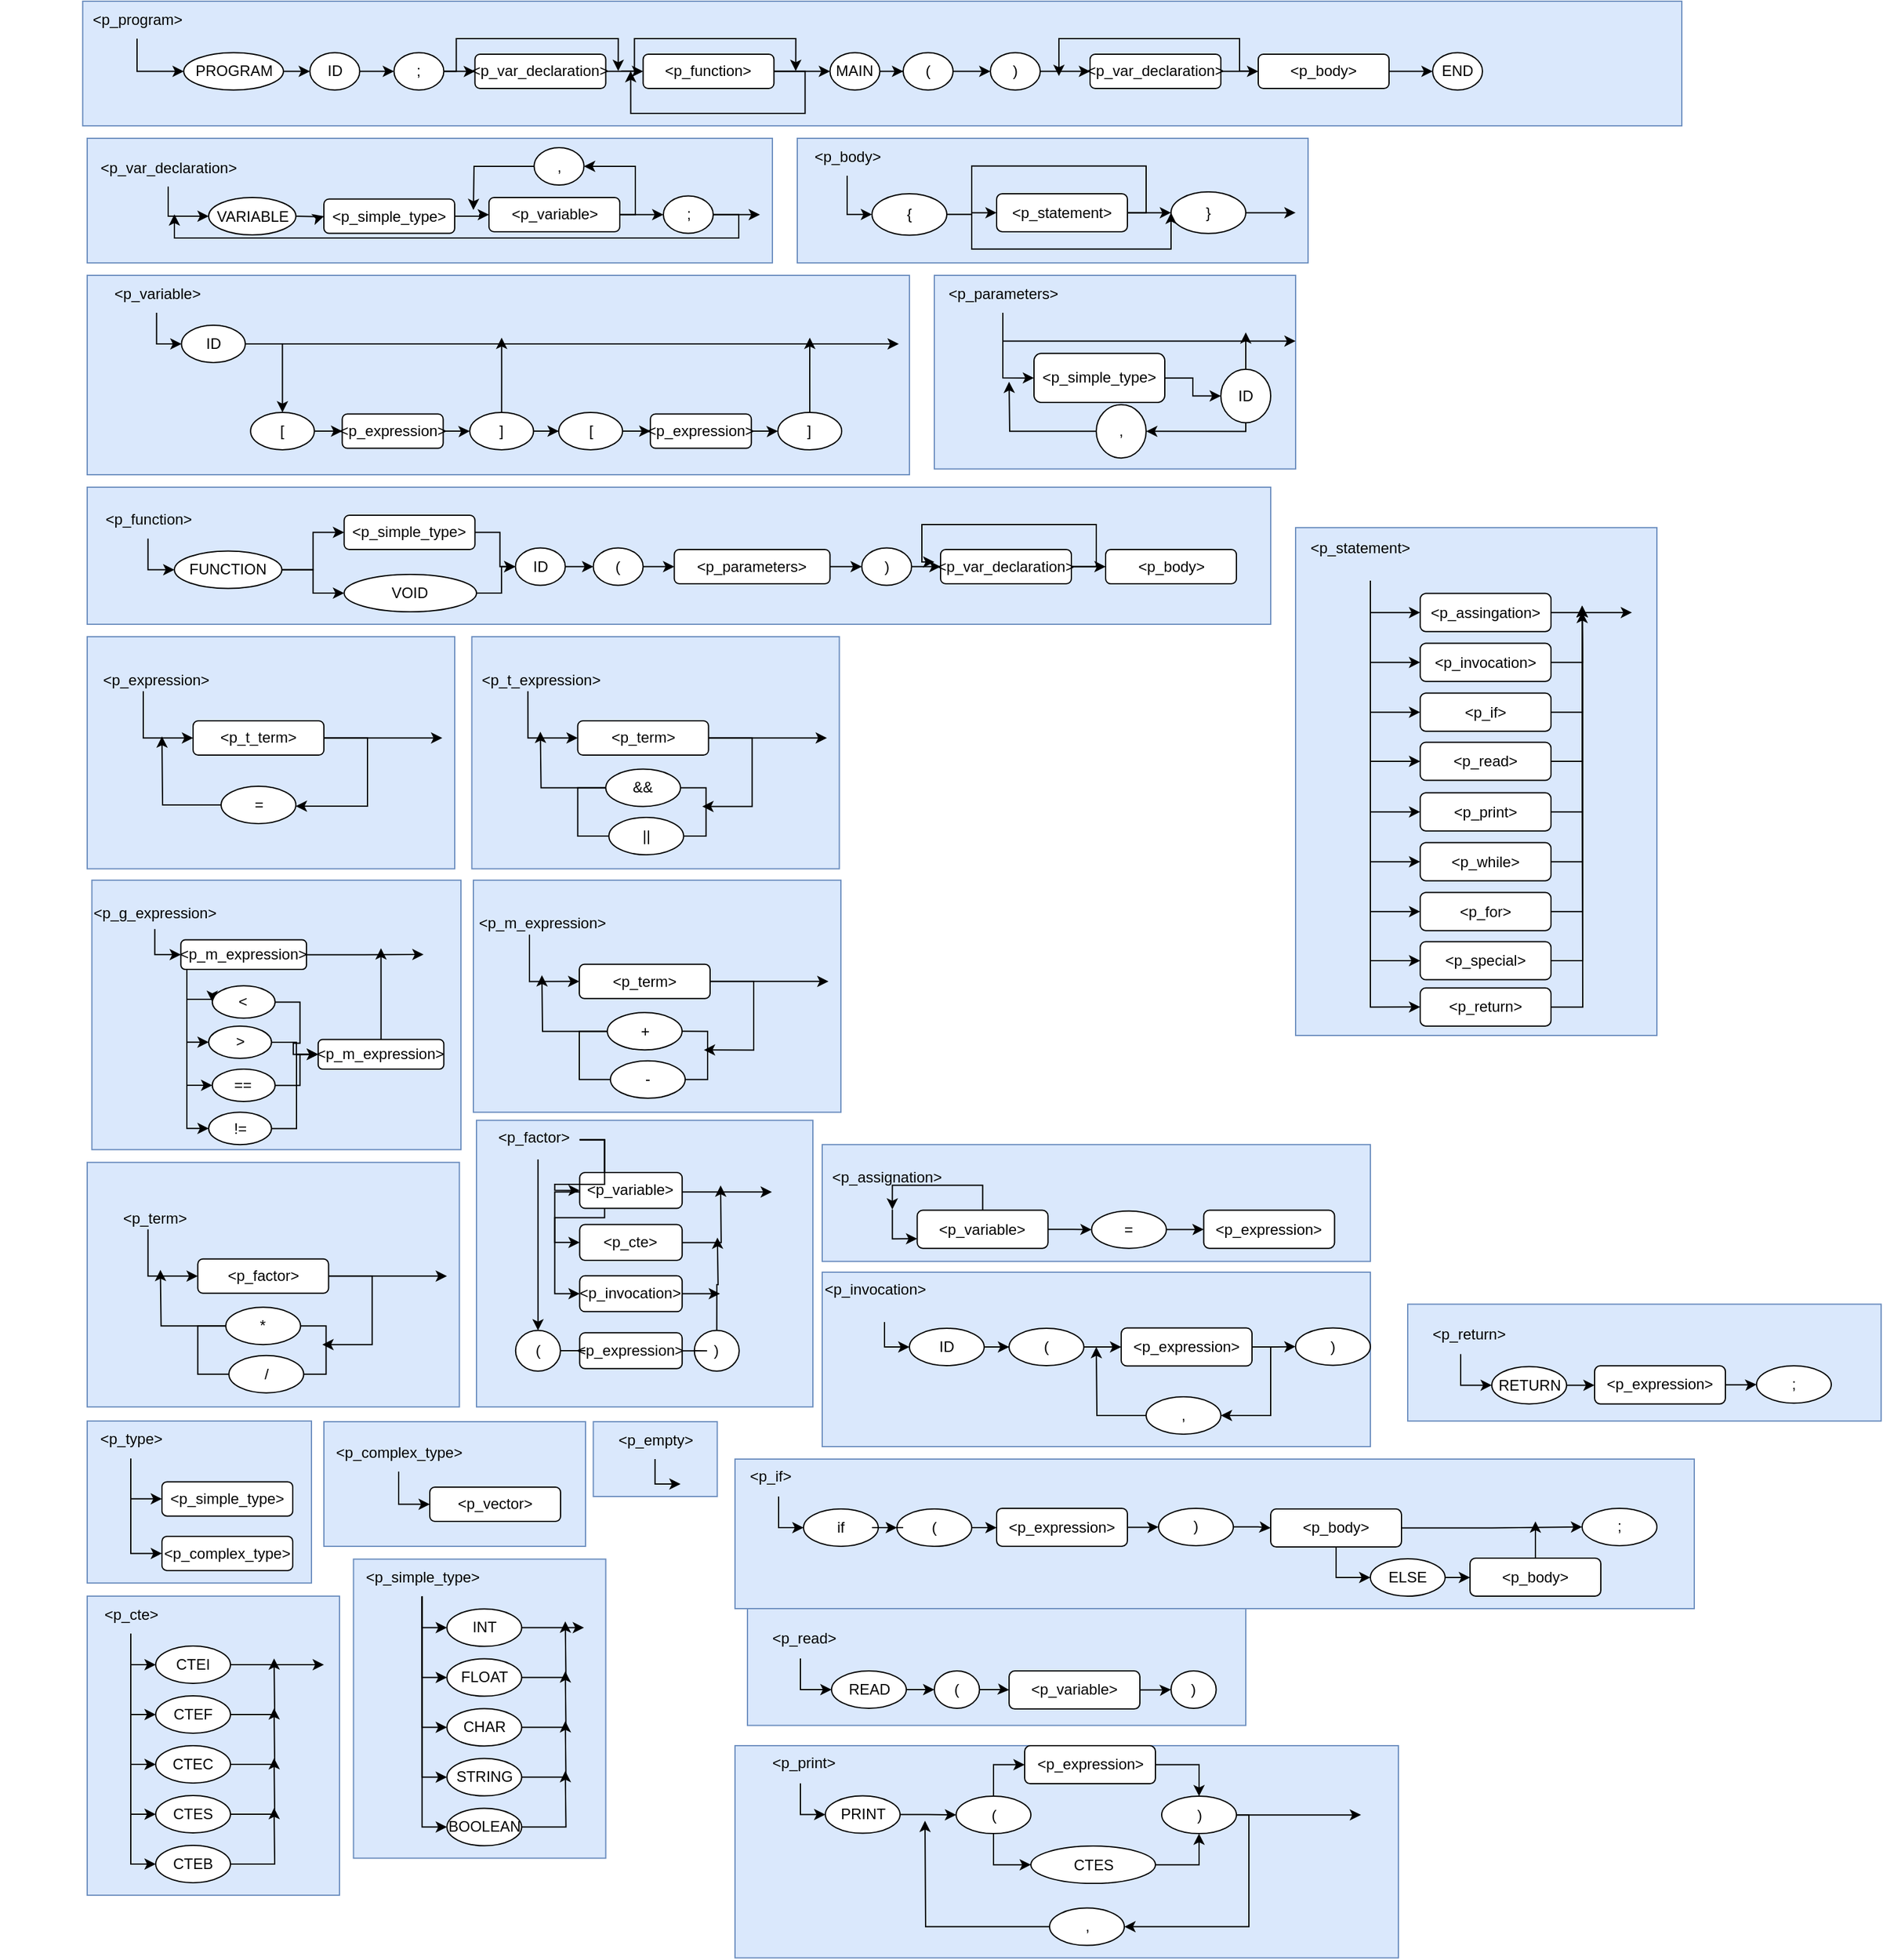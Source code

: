 <mxfile version="21.2.3" type="device">
  <diagram name="Page-1" id="PkPkcPsdm3YvoPZqW9ZE">
    <mxGraphModel dx="4468" dy="716" grid="1" gridSize="10" guides="1" tooltips="1" connect="1" arrows="1" fold="1" page="1" pageScale="1" pageWidth="1200" pageHeight="1600" math="0" shadow="0">
      <root>
        <mxCell id="0" />
        <mxCell id="1" parent="0" />
        <mxCell id="50ml9UzkDoaz7rRn15qy-152" value="" style="rounded=0;whiteSpace=wrap;html=1;fillColor=#dae8fc;strokeColor=#6c8ebf;container=0;" vertex="1" parent="1">
          <mxGeometry x="-1320" y="1055.69" width="380" height="93.75" as="geometry" />
        </mxCell>
        <mxCell id="HmtyADd9bvggswju7NMW-21" value="" style="group;movable=1;resizable=1;rotatable=1;deletable=1;editable=1;locked=0;connectable=1;" parent="1" vertex="1" connectable="0">
          <mxGeometry x="-2450" y="1250" width="210" height="120" as="geometry" />
        </mxCell>
        <mxCell id="kk3THTOy6dKuFwCp_Lxx-1" value="" style="group;movable=1;resizable=1;rotatable=1;deletable=1;editable=1;locked=0;connectable=1;" parent="HmtyADd9bvggswju7NMW-21" connectable="0" vertex="1">
          <mxGeometry x="260" y="-100" width="210" height="100" as="geometry" />
        </mxCell>
        <mxCell id="q9BfA_OA_zZqtC3AqU1K-202" value="" style="whiteSpace=wrap;html=1;fillColor=#dae8fc;strokeColor=#6c8ebf;movable=1;resizable=1;rotatable=1;deletable=1;editable=1;locked=0;connectable=1;" parent="kk3THTOy6dKuFwCp_Lxx-1" vertex="1">
          <mxGeometry width="210" height="100" as="geometry" />
        </mxCell>
        <mxCell id="wgL369HM5ECdO7fE-a8m-115" value="&amp;lt;p_complex_type&amp;gt;" style="text;html=1;align=center;verticalAlign=middle;resizable=1;points=[];autosize=1;strokeColor=none;fillColor=none;movable=1;rotatable=1;deletable=1;editable=1;locked=0;connectable=1;" parent="kk3THTOy6dKuFwCp_Lxx-1" vertex="1">
          <mxGeometry y="10" width="120" height="30" as="geometry" />
        </mxCell>
        <mxCell id="wgL369HM5ECdO7fE-a8m-124" value="&amp;lt;p_vector&amp;gt;" style="rounded=1;whiteSpace=wrap;html=1;movable=1;resizable=1;rotatable=1;deletable=1;editable=1;locked=0;connectable=1;" parent="kk3THTOy6dKuFwCp_Lxx-1" vertex="1">
          <mxGeometry x="85" y="52.5" width="105" height="27.5" as="geometry" />
        </mxCell>
        <mxCell id="wgL369HM5ECdO7fE-a8m-125" style="edgeStyle=orthogonalEdgeStyle;rounded=0;orthogonalLoop=1;jettySize=auto;html=1;entryX=0;entryY=0.5;entryDx=0;entryDy=0;movable=1;resizable=1;rotatable=1;deletable=1;editable=1;locked=0;connectable=1;" parent="kk3THTOy6dKuFwCp_Lxx-1" source="wgL369HM5ECdO7fE-a8m-115" target="wgL369HM5ECdO7fE-a8m-124" edge="1">
          <mxGeometry relative="1" as="geometry" />
        </mxCell>
        <mxCell id="IAqsvyEQFpxWH6oGdPEo-30" value="" style="group;movable=1;resizable=1;rotatable=1;deletable=1;editable=1;locked=0;connectable=1;" parent="1" vertex="1" connectable="0">
          <mxGeometry x="-1973.75" y="1150" width="99.5" height="60" as="geometry" />
        </mxCell>
        <mxCell id="IAqsvyEQFpxWH6oGdPEo-29" value="" style="whiteSpace=wrap;html=1;fillColor=#dae8fc;strokeColor=#6c8ebf;movable=1;resizable=1;rotatable=1;deletable=1;editable=1;locked=0;connectable=1;" parent="IAqsvyEQFpxWH6oGdPEo-30" vertex="1">
          <mxGeometry width="99.5" height="60" as="geometry" />
        </mxCell>
        <mxCell id="IAqsvyEQFpxWH6oGdPEo-26" style="edgeStyle=orthogonalEdgeStyle;rounded=0;orthogonalLoop=1;jettySize=auto;html=1;movable=1;resizable=1;rotatable=1;deletable=1;editable=1;locked=0;connectable=1;" parent="IAqsvyEQFpxWH6oGdPEo-30" source="IAqsvyEQFpxWH6oGdPEo-3" edge="1">
          <mxGeometry relative="1" as="geometry">
            <mxPoint x="69.5" y="50" as="targetPoint" />
          </mxGeometry>
        </mxCell>
        <mxCell id="IAqsvyEQFpxWH6oGdPEo-3" value="&amp;lt;p_empty&amp;gt;" style="text;html=1;align=center;verticalAlign=middle;resizable=1;points=[];autosize=1;strokeColor=none;fillColor=none;movable=1;rotatable=1;deletable=1;editable=1;locked=0;connectable=1;" parent="IAqsvyEQFpxWH6oGdPEo-30" vertex="1">
          <mxGeometry x="9.5" width="80" height="30" as="geometry" />
        </mxCell>
        <mxCell id="q9BfA_OA_zZqtC3AqU1K-158" value="" style="group" parent="1" vertex="1" connectable="0">
          <mxGeometry x="-2380" y="230" width="660" height="160" as="geometry" />
        </mxCell>
        <mxCell id="q9BfA_OA_zZqtC3AqU1K-157" value="" style="rounded=0;whiteSpace=wrap;html=1;fillColor=#dae8fc;strokeColor=#6c8ebf;" parent="q9BfA_OA_zZqtC3AqU1K-158" vertex="1">
          <mxGeometry width="660" height="160" as="geometry" />
        </mxCell>
        <mxCell id="q9BfA_OA_zZqtC3AqU1K-51" value="&amp;lt;p_variable&amp;gt;" style="text;html=1;align=center;verticalAlign=middle;resizable=0;points=[];autosize=1;strokeColor=none;fillColor=none;" parent="q9BfA_OA_zZqtC3AqU1K-158" vertex="1">
          <mxGeometry x="10.662" width="90" height="30" as="geometry" />
        </mxCell>
        <mxCell id="q9BfA_OA_zZqtC3AqU1K-108" style="edgeStyle=orthogonalEdgeStyle;rounded=0;orthogonalLoop=1;jettySize=auto;html=1;" parent="q9BfA_OA_zZqtC3AqU1K-158" source="q9BfA_OA_zZqtC3AqU1K-74" edge="1">
          <mxGeometry relative="1" as="geometry">
            <mxPoint x="651.47" y="55" as="targetPoint" />
          </mxGeometry>
        </mxCell>
        <mxCell id="q9BfA_OA_zZqtC3AqU1K-74" value="ID" style="ellipse;whiteSpace=wrap;html=1;" parent="q9BfA_OA_zZqtC3AqU1K-158" vertex="1">
          <mxGeometry x="75.703" y="40" width="51.179" height="30" as="geometry" />
        </mxCell>
        <mxCell id="q9BfA_OA_zZqtC3AqU1K-75" style="edgeStyle=orthogonalEdgeStyle;rounded=0;orthogonalLoop=1;jettySize=auto;html=1;entryX=0;entryY=0.5;entryDx=0;entryDy=0;" parent="q9BfA_OA_zZqtC3AqU1K-158" source="q9BfA_OA_zZqtC3AqU1K-51" target="q9BfA_OA_zZqtC3AqU1K-74" edge="1">
          <mxGeometry relative="1" as="geometry" />
        </mxCell>
        <mxCell id="q9BfA_OA_zZqtC3AqU1K-77" value="[" style="ellipse;whiteSpace=wrap;html=1;" parent="q9BfA_OA_zZqtC3AqU1K-158" vertex="1">
          <mxGeometry x="131.147" y="110" width="51.179" height="30" as="geometry" />
        </mxCell>
        <mxCell id="q9BfA_OA_zZqtC3AqU1K-106" style="edgeStyle=orthogonalEdgeStyle;rounded=0;orthogonalLoop=1;jettySize=auto;html=1;entryX=0.5;entryY=0;entryDx=0;entryDy=0;" parent="q9BfA_OA_zZqtC3AqU1K-158" source="q9BfA_OA_zZqtC3AqU1K-74" target="q9BfA_OA_zZqtC3AqU1K-77" edge="1">
          <mxGeometry relative="1" as="geometry" />
        </mxCell>
        <mxCell id="q9BfA_OA_zZqtC3AqU1K-109" style="edgeStyle=orthogonalEdgeStyle;rounded=0;orthogonalLoop=1;jettySize=auto;html=1;" parent="q9BfA_OA_zZqtC3AqU1K-158" source="q9BfA_OA_zZqtC3AqU1K-79" edge="1">
          <mxGeometry relative="1" as="geometry">
            <mxPoint x="332.666" y="50" as="targetPoint" />
          </mxGeometry>
        </mxCell>
        <mxCell id="q9BfA_OA_zZqtC3AqU1K-79" value="]" style="ellipse;whiteSpace=wrap;html=1;" parent="q9BfA_OA_zZqtC3AqU1K-158" vertex="1">
          <mxGeometry x="307.076" y="110" width="51.179" height="30" as="geometry" />
        </mxCell>
        <mxCell id="q9BfA_OA_zZqtC3AqU1K-99" style="edgeStyle=orthogonalEdgeStyle;rounded=0;orthogonalLoop=1;jettySize=auto;html=1;" parent="q9BfA_OA_zZqtC3AqU1K-158" source="q9BfA_OA_zZqtC3AqU1K-97" target="q9BfA_OA_zZqtC3AqU1K-79" edge="1">
          <mxGeometry relative="1" as="geometry" />
        </mxCell>
        <mxCell id="q9BfA_OA_zZqtC3AqU1K-97" value="&amp;lt;p_expression&amp;gt;" style="rounded=1;whiteSpace=wrap;html=1;" parent="q9BfA_OA_zZqtC3AqU1K-158" vertex="1">
          <mxGeometry x="204.717" y="111.25" width="81.034" height="27.5" as="geometry" />
        </mxCell>
        <mxCell id="q9BfA_OA_zZqtC3AqU1K-98" style="edgeStyle=orthogonalEdgeStyle;rounded=0;orthogonalLoop=1;jettySize=auto;html=1;entryX=0;entryY=0.5;entryDx=0;entryDy=0;" parent="q9BfA_OA_zZqtC3AqU1K-158" source="q9BfA_OA_zZqtC3AqU1K-77" target="q9BfA_OA_zZqtC3AqU1K-97" edge="1">
          <mxGeometry relative="1" as="geometry" />
        </mxCell>
        <mxCell id="q9BfA_OA_zZqtC3AqU1K-102" value="[" style="ellipse;whiteSpace=wrap;html=1;" parent="q9BfA_OA_zZqtC3AqU1K-158" vertex="1">
          <mxGeometry x="378.514" y="110" width="51.179" height="30" as="geometry" />
        </mxCell>
        <mxCell id="q9BfA_OA_zZqtC3AqU1K-107" style="edgeStyle=orthogonalEdgeStyle;rounded=0;orthogonalLoop=1;jettySize=auto;html=1;entryX=0;entryY=0.5;entryDx=0;entryDy=0;" parent="q9BfA_OA_zZqtC3AqU1K-158" source="q9BfA_OA_zZqtC3AqU1K-79" target="q9BfA_OA_zZqtC3AqU1K-102" edge="1">
          <mxGeometry relative="1" as="geometry" />
        </mxCell>
        <mxCell id="q9BfA_OA_zZqtC3AqU1K-134" style="edgeStyle=orthogonalEdgeStyle;rounded=0;orthogonalLoop=1;jettySize=auto;html=1;" parent="q9BfA_OA_zZqtC3AqU1K-158" source="q9BfA_OA_zZqtC3AqU1K-103" edge="1">
          <mxGeometry relative="1" as="geometry">
            <mxPoint x="580.032" y="50" as="targetPoint" />
          </mxGeometry>
        </mxCell>
        <mxCell id="q9BfA_OA_zZqtC3AqU1K-103" value="]" style="ellipse;whiteSpace=wrap;html=1;" parent="q9BfA_OA_zZqtC3AqU1K-158" vertex="1">
          <mxGeometry x="554.443" y="110" width="51.179" height="30" as="geometry" />
        </mxCell>
        <mxCell id="q9BfA_OA_zZqtC3AqU1K-104" style="edgeStyle=orthogonalEdgeStyle;rounded=0;orthogonalLoop=1;jettySize=auto;html=1;" parent="q9BfA_OA_zZqtC3AqU1K-158" source="q9BfA_OA_zZqtC3AqU1K-105" target="q9BfA_OA_zZqtC3AqU1K-103" edge="1">
          <mxGeometry relative="1" as="geometry" />
        </mxCell>
        <mxCell id="q9BfA_OA_zZqtC3AqU1K-105" value="&amp;lt;p_expression&amp;gt;" style="rounded=1;whiteSpace=wrap;html=1;" parent="q9BfA_OA_zZqtC3AqU1K-158" vertex="1">
          <mxGeometry x="452.084" y="111.25" width="81.034" height="27.5" as="geometry" />
        </mxCell>
        <mxCell id="q9BfA_OA_zZqtC3AqU1K-101" style="edgeStyle=orthogonalEdgeStyle;rounded=0;orthogonalLoop=1;jettySize=auto;html=1;entryX=0;entryY=0.5;entryDx=0;entryDy=0;" parent="q9BfA_OA_zZqtC3AqU1K-158" source="q9BfA_OA_zZqtC3AqU1K-102" target="q9BfA_OA_zZqtC3AqU1K-105" edge="1">
          <mxGeometry relative="1" as="geometry" />
        </mxCell>
        <mxCell id="q9BfA_OA_zZqtC3AqU1K-199" value="" style="group" parent="1" vertex="1" connectable="0">
          <mxGeometry x="-1810" y="120" width="410" height="100" as="geometry" />
        </mxCell>
        <mxCell id="q9BfA_OA_zZqtC3AqU1K-198" value="" style="rounded=0;whiteSpace=wrap;html=1;fillColor=#dae8fc;strokeColor=#6c8ebf;" parent="q9BfA_OA_zZqtC3AqU1K-199" vertex="1">
          <mxGeometry width="410" height="100" as="geometry" />
        </mxCell>
        <mxCell id="wgL369HM5ECdO7fE-a8m-194" style="edgeStyle=orthogonalEdgeStyle;rounded=0;orthogonalLoop=1;jettySize=auto;html=1;endArrow=none;endFill=0;" parent="q9BfA_OA_zZqtC3AqU1K-199" source="wgL369HM5ECdO7fE-a8m-139" edge="1">
          <mxGeometry relative="1" as="geometry">
            <mxPoint x="140" y="65.278" as="targetPoint" />
            <Array as="points">
              <mxPoint x="280" y="60" />
              <mxPoint x="280" y="22.222" />
              <mxPoint x="140" y="22.222" />
            </Array>
          </mxGeometry>
        </mxCell>
        <mxCell id="wgL369HM5ECdO7fE-a8m-139" value="&amp;lt;p_statement&amp;gt;" style="rounded=1;whiteSpace=wrap;html=1;" parent="q9BfA_OA_zZqtC3AqU1K-199" vertex="1">
          <mxGeometry x="160" y="44.444" width="105" height="30.556" as="geometry" />
        </mxCell>
        <mxCell id="wgL369HM5ECdO7fE-a8m-181" value="&amp;lt;p_body&amp;gt;" style="text;html=1;align=center;verticalAlign=middle;resizable=0;points=[];autosize=1;strokeColor=none;fillColor=none;" parent="q9BfA_OA_zZqtC3AqU1K-199" vertex="1">
          <mxGeometry width="80" height="30" as="geometry" />
        </mxCell>
        <mxCell id="wgL369HM5ECdO7fE-a8m-186" style="edgeStyle=orthogonalEdgeStyle;rounded=0;orthogonalLoop=1;jettySize=auto;html=1;" parent="q9BfA_OA_zZqtC3AqU1K-199" source="wgL369HM5ECdO7fE-a8m-184" target="wgL369HM5ECdO7fE-a8m-139" edge="1">
          <mxGeometry relative="1" as="geometry" />
        </mxCell>
        <mxCell id="wgL369HM5ECdO7fE-a8m-184" value="{" style="ellipse;whiteSpace=wrap;html=1;" parent="q9BfA_OA_zZqtC3AqU1K-199" vertex="1">
          <mxGeometry x="60" y="44.444" width="60" height="33.333" as="geometry" />
        </mxCell>
        <mxCell id="wgL369HM5ECdO7fE-a8m-185" style="edgeStyle=orthogonalEdgeStyle;rounded=0;orthogonalLoop=1;jettySize=auto;html=1;entryX=0;entryY=0.5;entryDx=0;entryDy=0;" parent="q9BfA_OA_zZqtC3AqU1K-199" source="wgL369HM5ECdO7fE-a8m-181" target="wgL369HM5ECdO7fE-a8m-184" edge="1">
          <mxGeometry relative="1" as="geometry" />
        </mxCell>
        <mxCell id="wgL369HM5ECdO7fE-a8m-190" style="edgeStyle=orthogonalEdgeStyle;rounded=0;orthogonalLoop=1;jettySize=auto;html=1;" parent="q9BfA_OA_zZqtC3AqU1K-199" source="wgL369HM5ECdO7fE-a8m-187" edge="1">
          <mxGeometry relative="1" as="geometry">
            <mxPoint x="400" y="59.722" as="targetPoint" />
          </mxGeometry>
        </mxCell>
        <mxCell id="wgL369HM5ECdO7fE-a8m-187" value="}" style="ellipse;whiteSpace=wrap;html=1;" parent="q9BfA_OA_zZqtC3AqU1K-199" vertex="1">
          <mxGeometry x="300" y="43.056" width="60" height="33.333" as="geometry" />
        </mxCell>
        <mxCell id="wgL369HM5ECdO7fE-a8m-189" style="edgeStyle=orthogonalEdgeStyle;rounded=0;orthogonalLoop=1;jettySize=auto;html=1;entryX=0;entryY=0.5;entryDx=0;entryDy=0;" parent="q9BfA_OA_zZqtC3AqU1K-199" source="wgL369HM5ECdO7fE-a8m-139" target="wgL369HM5ECdO7fE-a8m-187" edge="1">
          <mxGeometry relative="1" as="geometry" />
        </mxCell>
        <mxCell id="wgL369HM5ECdO7fE-a8m-195" style="edgeStyle=orthogonalEdgeStyle;rounded=0;orthogonalLoop=1;jettySize=auto;html=1;exitX=1;exitY=0.5;exitDx=0;exitDy=0;entryX=0;entryY=0.5;entryDx=0;entryDy=0;" parent="q9BfA_OA_zZqtC3AqU1K-199" source="wgL369HM5ECdO7fE-a8m-184" target="wgL369HM5ECdO7fE-a8m-187" edge="1">
          <mxGeometry relative="1" as="geometry">
            <mxPoint x="300" y="109.722" as="targetPoint" />
            <Array as="points">
              <mxPoint x="140" y="61.111" />
              <mxPoint x="140" y="88.889" />
              <mxPoint x="300" y="88.889" />
            </Array>
          </mxGeometry>
        </mxCell>
        <mxCell id="q9BfA_OA_zZqtC3AqU1K-201" value="" style="group;movable=1;resizable=1;rotatable=1;deletable=1;editable=1;locked=0;connectable=1;" parent="1" vertex="1" connectable="0">
          <mxGeometry x="-2380" y="1149.44" width="180" height="130" as="geometry" />
        </mxCell>
        <mxCell id="q9BfA_OA_zZqtC3AqU1K-200" value="" style="whiteSpace=wrap;html=1;fillColor=#dae8fc;strokeColor=#6c8ebf;movable=1;resizable=1;rotatable=1;deletable=1;editable=1;locked=0;connectable=1;" parent="q9BfA_OA_zZqtC3AqU1K-201" vertex="1">
          <mxGeometry width="180" height="130" as="geometry" />
        </mxCell>
        <mxCell id="wgL369HM5ECdO7fE-a8m-117" value="&amp;lt;p_type&amp;gt;" style="text;html=1;align=center;verticalAlign=middle;resizable=1;points=[];autosize=1;strokeColor=none;fillColor=none;movable=1;rotatable=1;deletable=1;editable=1;locked=0;connectable=1;" parent="q9BfA_OA_zZqtC3AqU1K-201" vertex="1">
          <mxGeometry width="70" height="30" as="geometry" />
        </mxCell>
        <mxCell id="wgL369HM5ECdO7fE-a8m-119" value="&amp;lt;p_simple_type&amp;gt;" style="rounded=1;whiteSpace=wrap;html=1;movable=1;resizable=1;rotatable=1;deletable=1;editable=1;locked=0;connectable=1;" parent="q9BfA_OA_zZqtC3AqU1K-201" vertex="1">
          <mxGeometry x="60" y="48.75" width="105" height="27.5" as="geometry" />
        </mxCell>
        <mxCell id="wgL369HM5ECdO7fE-a8m-129" style="edgeStyle=orthogonalEdgeStyle;rounded=0;orthogonalLoop=1;jettySize=auto;html=1;entryX=0;entryY=0.5;entryDx=0;entryDy=0;movable=1;resizable=1;rotatable=1;deletable=1;editable=1;locked=0;connectable=1;" parent="q9BfA_OA_zZqtC3AqU1K-201" source="wgL369HM5ECdO7fE-a8m-117" target="wgL369HM5ECdO7fE-a8m-119" edge="1">
          <mxGeometry relative="1" as="geometry" />
        </mxCell>
        <mxCell id="wgL369HM5ECdO7fE-a8m-127" value="&amp;lt;p_complex_type&amp;gt;" style="rounded=1;whiteSpace=wrap;html=1;movable=1;resizable=1;rotatable=1;deletable=1;editable=1;locked=0;connectable=1;" parent="q9BfA_OA_zZqtC3AqU1K-201" vertex="1">
          <mxGeometry x="60" y="92.5" width="105" height="27.5" as="geometry" />
        </mxCell>
        <mxCell id="wgL369HM5ECdO7fE-a8m-130" style="edgeStyle=orthogonalEdgeStyle;rounded=0;orthogonalLoop=1;jettySize=auto;html=1;entryX=0;entryY=0.5;entryDx=0;entryDy=0;movable=1;resizable=1;rotatable=1;deletable=1;editable=1;locked=0;connectable=1;" parent="q9BfA_OA_zZqtC3AqU1K-201" source="wgL369HM5ECdO7fE-a8m-117" target="wgL369HM5ECdO7fE-a8m-127" edge="1">
          <mxGeometry relative="1" as="geometry" />
        </mxCell>
        <mxCell id="kk3THTOy6dKuFwCp_Lxx-41" value="" style="group;movable=1;resizable=1;rotatable=1;deletable=1;editable=1;locked=0;connectable=1;" parent="1" connectable="0" vertex="1">
          <mxGeometry x="-2380" y="1290" width="202.5" height="240" as="geometry" />
        </mxCell>
        <mxCell id="wgL369HM5ECdO7fE-a8m-226" value="" style="whiteSpace=wrap;html=1;fillColor=#dae8fc;strokeColor=#6c8ebf;movable=1;resizable=1;rotatable=1;deletable=1;editable=1;locked=0;connectable=1;" parent="kk3THTOy6dKuFwCp_Lxx-41" vertex="1">
          <mxGeometry width="202.5" height="240" as="geometry" />
        </mxCell>
        <mxCell id="wgL369HM5ECdO7fE-a8m-206" value="&amp;lt;p_cte&amp;gt;" style="text;html=1;align=center;verticalAlign=middle;resizable=1;points=[];autosize=1;strokeColor=none;fillColor=none;movable=1;rotatable=1;deletable=1;editable=1;locked=0;connectable=1;container=0;" parent="kk3THTOy6dKuFwCp_Lxx-41" vertex="1">
          <mxGeometry width="70" height="30" as="geometry" />
        </mxCell>
        <mxCell id="wgL369HM5ECdO7fE-a8m-216" style="edgeStyle=orthogonalEdgeStyle;rounded=0;orthogonalLoop=1;jettySize=auto;html=1;movable=1;resizable=1;rotatable=1;deletable=1;editable=1;locked=0;connectable=1;" parent="kk3THTOy6dKuFwCp_Lxx-41" source="wgL369HM5ECdO7fE-a8m-207" edge="1">
          <mxGeometry relative="1" as="geometry">
            <mxPoint x="190" y="55" as="targetPoint" />
          </mxGeometry>
        </mxCell>
        <mxCell id="wgL369HM5ECdO7fE-a8m-207" value="CTEI" style="ellipse;whiteSpace=wrap;html=1;movable=1;resizable=1;rotatable=1;deletable=1;editable=1;locked=0;connectable=1;container=0;" parent="kk3THTOy6dKuFwCp_Lxx-41" vertex="1">
          <mxGeometry x="55" y="40" width="60" height="30" as="geometry" />
        </mxCell>
        <mxCell id="wgL369HM5ECdO7fE-a8m-201" style="edgeStyle=orthogonalEdgeStyle;rounded=0;orthogonalLoop=1;jettySize=auto;html=1;entryX=0;entryY=0.5;entryDx=0;entryDy=0;movable=1;resizable=1;rotatable=1;deletable=1;editable=1;locked=0;connectable=1;" parent="kk3THTOy6dKuFwCp_Lxx-41" source="wgL369HM5ECdO7fE-a8m-206" target="wgL369HM5ECdO7fE-a8m-207" edge="1">
          <mxGeometry relative="1" as="geometry" />
        </mxCell>
        <mxCell id="wgL369HM5ECdO7fE-a8m-208" style="edgeStyle=orthogonalEdgeStyle;rounded=0;orthogonalLoop=1;jettySize=auto;html=1;movable=1;resizable=1;rotatable=1;deletable=1;editable=1;locked=0;connectable=1;" parent="kk3THTOy6dKuFwCp_Lxx-41" source="wgL369HM5ECdO7fE-a8m-209" edge="1">
          <mxGeometry relative="1" as="geometry">
            <mxPoint x="150" y="50" as="targetPoint" />
          </mxGeometry>
        </mxCell>
        <mxCell id="wgL369HM5ECdO7fE-a8m-209" value="CTEF" style="ellipse;whiteSpace=wrap;html=1;movable=1;resizable=1;rotatable=1;deletable=1;editable=1;locked=0;connectable=1;container=0;" parent="kk3THTOy6dKuFwCp_Lxx-41" vertex="1">
          <mxGeometry x="55" y="80" width="60" height="30" as="geometry" />
        </mxCell>
        <mxCell id="wgL369HM5ECdO7fE-a8m-202" style="edgeStyle=orthogonalEdgeStyle;rounded=0;orthogonalLoop=1;jettySize=auto;html=1;entryX=0;entryY=0.5;entryDx=0;entryDy=0;movable=1;resizable=1;rotatable=1;deletable=1;editable=1;locked=0;connectable=1;" parent="kk3THTOy6dKuFwCp_Lxx-41" source="wgL369HM5ECdO7fE-a8m-206" target="wgL369HM5ECdO7fE-a8m-209" edge="1">
          <mxGeometry relative="1" as="geometry" />
        </mxCell>
        <mxCell id="wgL369HM5ECdO7fE-a8m-210" style="edgeStyle=orthogonalEdgeStyle;rounded=0;orthogonalLoop=1;jettySize=auto;html=1;movable=1;resizable=1;rotatable=1;deletable=1;editable=1;locked=0;connectable=1;" parent="kk3THTOy6dKuFwCp_Lxx-41" source="wgL369HM5ECdO7fE-a8m-211" edge="1">
          <mxGeometry relative="1" as="geometry">
            <mxPoint x="150" y="90" as="targetPoint" />
          </mxGeometry>
        </mxCell>
        <mxCell id="wgL369HM5ECdO7fE-a8m-211" value="CTEC" style="ellipse;whiteSpace=wrap;html=1;movable=1;resizable=1;rotatable=1;deletable=1;editable=1;locked=0;connectable=1;container=0;" parent="kk3THTOy6dKuFwCp_Lxx-41" vertex="1">
          <mxGeometry x="55" y="120" width="60" height="30" as="geometry" />
        </mxCell>
        <mxCell id="wgL369HM5ECdO7fE-a8m-203" style="edgeStyle=orthogonalEdgeStyle;rounded=0;orthogonalLoop=1;jettySize=auto;html=1;entryX=0;entryY=0.5;entryDx=0;entryDy=0;movable=1;resizable=1;rotatable=1;deletable=1;editable=1;locked=0;connectable=1;" parent="kk3THTOy6dKuFwCp_Lxx-41" source="wgL369HM5ECdO7fE-a8m-206" target="wgL369HM5ECdO7fE-a8m-211" edge="1">
          <mxGeometry relative="1" as="geometry" />
        </mxCell>
        <mxCell id="wgL369HM5ECdO7fE-a8m-212" style="edgeStyle=orthogonalEdgeStyle;rounded=0;orthogonalLoop=1;jettySize=auto;html=1;exitX=1;exitY=0.5;exitDx=0;exitDy=0;movable=1;resizable=1;rotatable=1;deletable=1;editable=1;locked=0;connectable=1;" parent="kk3THTOy6dKuFwCp_Lxx-41" source="wgL369HM5ECdO7fE-a8m-213" edge="1">
          <mxGeometry relative="1" as="geometry">
            <mxPoint x="150" y="130" as="targetPoint" />
          </mxGeometry>
        </mxCell>
        <mxCell id="wgL369HM5ECdO7fE-a8m-213" value="CTES" style="ellipse;whiteSpace=wrap;html=1;movable=1;resizable=1;rotatable=1;deletable=1;editable=1;locked=0;connectable=1;container=0;" parent="kk3THTOy6dKuFwCp_Lxx-41" vertex="1">
          <mxGeometry x="55" y="160" width="60" height="30" as="geometry" />
        </mxCell>
        <mxCell id="wgL369HM5ECdO7fE-a8m-204" style="edgeStyle=orthogonalEdgeStyle;rounded=0;orthogonalLoop=1;jettySize=auto;html=1;entryX=0;entryY=0.5;entryDx=0;entryDy=0;movable=1;resizable=1;rotatable=1;deletable=1;editable=1;locked=0;connectable=1;" parent="kk3THTOy6dKuFwCp_Lxx-41" source="wgL369HM5ECdO7fE-a8m-206" target="wgL369HM5ECdO7fE-a8m-213" edge="1">
          <mxGeometry relative="1" as="geometry" />
        </mxCell>
        <mxCell id="wgL369HM5ECdO7fE-a8m-214" style="edgeStyle=orthogonalEdgeStyle;rounded=0;orthogonalLoop=1;jettySize=auto;html=1;movable=1;resizable=1;rotatable=1;deletable=1;editable=1;locked=0;connectable=1;" parent="kk3THTOy6dKuFwCp_Lxx-41" source="wgL369HM5ECdO7fE-a8m-215" edge="1">
          <mxGeometry relative="1" as="geometry">
            <mxPoint x="150" y="170" as="targetPoint" />
          </mxGeometry>
        </mxCell>
        <mxCell id="wgL369HM5ECdO7fE-a8m-215" value="CTEB" style="ellipse;whiteSpace=wrap;html=1;movable=1;resizable=1;rotatable=1;deletable=1;editable=1;locked=0;connectable=1;container=0;" parent="kk3THTOy6dKuFwCp_Lxx-41" vertex="1">
          <mxGeometry x="55" y="200" width="60" height="30" as="geometry" />
        </mxCell>
        <mxCell id="wgL369HM5ECdO7fE-a8m-205" style="edgeStyle=orthogonalEdgeStyle;rounded=0;orthogonalLoop=1;jettySize=auto;html=1;entryX=0;entryY=0.5;entryDx=0;entryDy=0;movable=1;resizable=1;rotatable=1;deletable=1;editable=1;locked=0;connectable=1;" parent="kk3THTOy6dKuFwCp_Lxx-41" source="wgL369HM5ECdO7fE-a8m-206" target="wgL369HM5ECdO7fE-a8m-215" edge="1">
          <mxGeometry relative="1" as="geometry" />
        </mxCell>
        <mxCell id="kk3THTOy6dKuFwCp_Lxx-42" value="" style="group;movable=1;resizable=1;rotatable=1;deletable=1;editable=1;locked=0;connectable=1;" parent="1" connectable="0" vertex="1">
          <mxGeometry x="-2166.25" y="1260.28" width="202.5" height="240" as="geometry" />
        </mxCell>
        <mxCell id="wgL369HM5ECdO7fE-a8m-227" value="" style="whiteSpace=wrap;html=1;fillColor=#dae8fc;strokeColor=#6c8ebf;movable=1;resizable=1;rotatable=1;deletable=1;editable=1;locked=0;connectable=1;" parent="kk3THTOy6dKuFwCp_Lxx-42" vertex="1">
          <mxGeometry width="202.5" height="240" as="geometry" />
        </mxCell>
        <mxCell id="wgL369HM5ECdO7fE-a8m-5" value="&amp;lt;p_simple_type&amp;gt;" style="text;html=1;align=center;verticalAlign=middle;resizable=1;points=[];autosize=1;strokeColor=none;fillColor=none;movable=1;rotatable=1;deletable=1;editable=1;locked=0;connectable=1;" parent="kk3THTOy6dKuFwCp_Lxx-42" vertex="1">
          <mxGeometry width="110" height="30" as="geometry" />
        </mxCell>
        <mxCell id="wgL369HM5ECdO7fE-a8m-41" style="edgeStyle=orthogonalEdgeStyle;rounded=0;orthogonalLoop=1;jettySize=auto;html=1;exitX=1;exitY=0.5;exitDx=0;exitDy=0;movable=1;resizable=1;rotatable=1;deletable=1;editable=1;locked=0;connectable=1;" parent="kk3THTOy6dKuFwCp_Lxx-42" source="wgL369HM5ECdO7fE-a8m-6" edge="1">
          <mxGeometry relative="1" as="geometry">
            <mxPoint x="185" y="55" as="targetPoint" />
          </mxGeometry>
        </mxCell>
        <mxCell id="wgL369HM5ECdO7fE-a8m-6" value="INT" style="ellipse;whiteSpace=wrap;html=1;movable=1;resizable=1;rotatable=1;deletable=1;editable=1;locked=0;connectable=1;" parent="kk3THTOy6dKuFwCp_Lxx-42" vertex="1">
          <mxGeometry x="75" y="40" width="60" height="30" as="geometry" />
        </mxCell>
        <mxCell id="wgL369HM5ECdO7fE-a8m-10" style="edgeStyle=orthogonalEdgeStyle;rounded=0;orthogonalLoop=1;jettySize=auto;html=1;entryX=0;entryY=0.5;entryDx=0;entryDy=0;movable=1;resizable=1;rotatable=1;deletable=1;editable=1;locked=0;connectable=1;" parent="kk3THTOy6dKuFwCp_Lxx-42" source="wgL369HM5ECdO7fE-a8m-5" target="wgL369HM5ECdO7fE-a8m-6" edge="1">
          <mxGeometry relative="1" as="geometry" />
        </mxCell>
        <mxCell id="wgL369HM5ECdO7fE-a8m-113" style="edgeStyle=orthogonalEdgeStyle;rounded=0;orthogonalLoop=1;jettySize=auto;html=1;movable=1;resizable=1;rotatable=1;deletable=1;editable=1;locked=0;connectable=1;" parent="kk3THTOy6dKuFwCp_Lxx-42" source="wgL369HM5ECdO7fE-a8m-7" edge="1">
          <mxGeometry relative="1" as="geometry">
            <mxPoint x="170" y="50" as="targetPoint" />
          </mxGeometry>
        </mxCell>
        <mxCell id="wgL369HM5ECdO7fE-a8m-7" value="FLOAT" style="ellipse;whiteSpace=wrap;html=1;movable=1;resizable=1;rotatable=1;deletable=1;editable=1;locked=0;connectable=1;" parent="kk3THTOy6dKuFwCp_Lxx-42" vertex="1">
          <mxGeometry x="75" y="80" width="60" height="30" as="geometry" />
        </mxCell>
        <mxCell id="wgL369HM5ECdO7fE-a8m-11" style="edgeStyle=orthogonalEdgeStyle;rounded=0;orthogonalLoop=1;jettySize=auto;html=1;entryX=0;entryY=0.5;entryDx=0;entryDy=0;movable=1;resizable=1;rotatable=1;deletable=1;editable=1;locked=0;connectable=1;" parent="kk3THTOy6dKuFwCp_Lxx-42" source="wgL369HM5ECdO7fE-a8m-5" target="wgL369HM5ECdO7fE-a8m-7" edge="1">
          <mxGeometry relative="1" as="geometry" />
        </mxCell>
        <mxCell id="wgL369HM5ECdO7fE-a8m-114" style="edgeStyle=orthogonalEdgeStyle;rounded=0;orthogonalLoop=1;jettySize=auto;html=1;movable=1;resizable=1;rotatable=1;deletable=1;editable=1;locked=0;connectable=1;" parent="kk3THTOy6dKuFwCp_Lxx-42" source="wgL369HM5ECdO7fE-a8m-8" edge="1">
          <mxGeometry relative="1" as="geometry">
            <mxPoint x="170" y="90" as="targetPoint" />
          </mxGeometry>
        </mxCell>
        <mxCell id="wgL369HM5ECdO7fE-a8m-8" value="CHAR" style="ellipse;whiteSpace=wrap;html=1;movable=1;resizable=1;rotatable=1;deletable=1;editable=1;locked=0;connectable=1;" parent="kk3THTOy6dKuFwCp_Lxx-42" vertex="1">
          <mxGeometry x="75" y="120" width="60" height="30" as="geometry" />
        </mxCell>
        <mxCell id="wgL369HM5ECdO7fE-a8m-12" style="edgeStyle=orthogonalEdgeStyle;rounded=0;orthogonalLoop=1;jettySize=auto;html=1;entryX=0;entryY=0.5;entryDx=0;entryDy=0;movable=1;resizable=1;rotatable=1;deletable=1;editable=1;locked=0;connectable=1;" parent="kk3THTOy6dKuFwCp_Lxx-42" source="wgL369HM5ECdO7fE-a8m-5" target="wgL369HM5ECdO7fE-a8m-8" edge="1">
          <mxGeometry relative="1" as="geometry" />
        </mxCell>
        <mxCell id="wgL369HM5ECdO7fE-a8m-111" style="edgeStyle=orthogonalEdgeStyle;rounded=0;orthogonalLoop=1;jettySize=auto;html=1;exitX=1;exitY=0.5;exitDx=0;exitDy=0;movable=1;resizable=1;rotatable=1;deletable=1;editable=1;locked=0;connectable=1;" parent="kk3THTOy6dKuFwCp_Lxx-42" source="wgL369HM5ECdO7fE-a8m-107" edge="1">
          <mxGeometry relative="1" as="geometry">
            <mxPoint x="170" y="130" as="targetPoint" />
          </mxGeometry>
        </mxCell>
        <mxCell id="wgL369HM5ECdO7fE-a8m-107" value="STRING" style="ellipse;whiteSpace=wrap;html=1;movable=1;resizable=1;rotatable=1;deletable=1;editable=1;locked=0;connectable=1;" parent="kk3THTOy6dKuFwCp_Lxx-42" vertex="1">
          <mxGeometry x="75" y="160" width="60" height="30" as="geometry" />
        </mxCell>
        <mxCell id="wgL369HM5ECdO7fE-a8m-109" style="edgeStyle=orthogonalEdgeStyle;rounded=0;orthogonalLoop=1;jettySize=auto;html=1;entryX=0;entryY=0.5;entryDx=0;entryDy=0;movable=1;resizable=1;rotatable=1;deletable=1;editable=1;locked=0;connectable=1;" parent="kk3THTOy6dKuFwCp_Lxx-42" source="wgL369HM5ECdO7fE-a8m-5" target="wgL369HM5ECdO7fE-a8m-107" edge="1">
          <mxGeometry relative="1" as="geometry" />
        </mxCell>
        <mxCell id="wgL369HM5ECdO7fE-a8m-112" style="edgeStyle=orthogonalEdgeStyle;rounded=0;orthogonalLoop=1;jettySize=auto;html=1;movable=1;resizable=1;rotatable=1;deletable=1;editable=1;locked=0;connectable=1;" parent="kk3THTOy6dKuFwCp_Lxx-42" source="wgL369HM5ECdO7fE-a8m-108" edge="1">
          <mxGeometry relative="1" as="geometry">
            <mxPoint x="170" y="170" as="targetPoint" />
          </mxGeometry>
        </mxCell>
        <mxCell id="wgL369HM5ECdO7fE-a8m-108" value="BOOLEAN" style="ellipse;whiteSpace=wrap;html=1;movable=1;resizable=1;rotatable=1;deletable=1;editable=1;locked=0;connectable=1;" parent="kk3THTOy6dKuFwCp_Lxx-42" vertex="1">
          <mxGeometry x="75" y="200" width="60" height="30" as="geometry" />
        </mxCell>
        <mxCell id="wgL369HM5ECdO7fE-a8m-128" style="edgeStyle=orthogonalEdgeStyle;rounded=0;orthogonalLoop=1;jettySize=auto;html=1;entryX=0;entryY=0.5;entryDx=0;entryDy=0;movable=1;resizable=1;rotatable=1;deletable=1;editable=1;locked=0;connectable=1;" parent="kk3THTOy6dKuFwCp_Lxx-42" source="wgL369HM5ECdO7fE-a8m-5" target="wgL369HM5ECdO7fE-a8m-108" edge="1">
          <mxGeometry relative="1" as="geometry" />
        </mxCell>
        <mxCell id="kk3THTOy6dKuFwCp_Lxx-43" value="" style="group;movable=1;resizable=1;rotatable=1;deletable=1;editable=1;locked=0;connectable=1;" parent="1" connectable="0" vertex="1">
          <mxGeometry x="-2067.5" y="908.13" width="270" height="230" as="geometry" />
        </mxCell>
        <mxCell id="wgL369HM5ECdO7fE-a8m-309" value="" style="rounded=0;whiteSpace=wrap;html=1;fillColor=#dae8fc;strokeColor=#6c8ebf;container=0;movable=1;resizable=1;rotatable=1;deletable=1;editable=1;locked=0;connectable=1;" parent="kk3THTOy6dKuFwCp_Lxx-43" vertex="1">
          <mxGeometry width="270" height="230.0" as="geometry" />
        </mxCell>
        <mxCell id="wgL369HM5ECdO7fE-a8m-200" value="(" style="ellipse;whiteSpace=wrap;html=1;container=0;movable=1;resizable=1;rotatable=1;deletable=1;editable=1;locked=0;connectable=1;" parent="kk3THTOy6dKuFwCp_Lxx-43" vertex="1">
          <mxGeometry x="31.371" y="168.58" width="36" height="32.67" as="geometry" />
        </mxCell>
        <mxCell id="wgL369HM5ECdO7fE-a8m-256" style="edgeStyle=orthogonalEdgeStyle;rounded=0;orthogonalLoop=1;jettySize=auto;html=1;movable=1;resizable=1;rotatable=1;deletable=1;editable=1;locked=0;connectable=1;" parent="kk3THTOy6dKuFwCp_Lxx-43" source="wgL369HM5ECdO7fE-a8m-220" target="wgL369HM5ECdO7fE-a8m-200" edge="1">
          <mxGeometry relative="1" as="geometry" />
        </mxCell>
        <mxCell id="wgL369HM5ECdO7fE-a8m-220" value="&lt;span style=&quot;color: rgb(0, 0, 0); font-family: Helvetica; font-size: 12px; font-style: normal; font-variant-ligatures: normal; font-variant-caps: normal; font-weight: 400; letter-spacing: normal; orphans: 2; text-align: center; text-indent: 0px; text-transform: none; widows: 2; word-spacing: 0px; -webkit-text-stroke-width: 0px; text-decoration-thickness: initial; text-decoration-style: initial; text-decoration-color: initial; float: none; display: inline !important;&quot;&gt;&amp;lt;p_factor&amp;gt;&lt;/span&gt;" style="text;whiteSpace=wrap;html=1;container=0;movable=1;resizable=1;rotatable=1;deletable=1;editable=1;locked=0;connectable=1;" parent="kk3THTOy6dKuFwCp_Lxx-43" vertex="1">
          <mxGeometry x="15.943" width="66.857" height="31.364" as="geometry" />
        </mxCell>
        <mxCell id="wgL369HM5ECdO7fE-a8m-263" style="edgeStyle=orthogonalEdgeStyle;rounded=0;orthogonalLoop=1;jettySize=auto;html=1;movable=1;resizable=1;rotatable=1;deletable=1;editable=1;locked=0;connectable=1;" parent="kk3THTOy6dKuFwCp_Lxx-43" source="wgL369HM5ECdO7fE-a8m-222" edge="1">
          <mxGeometry relative="1" as="geometry">
            <mxPoint x="195.943" y="52.273" as="targetPoint" />
          </mxGeometry>
        </mxCell>
        <mxCell id="wgL369HM5ECdO7fE-a8m-222" value="&amp;lt;p_cte&amp;gt;" style="rounded=1;whiteSpace=wrap;html=1;container=0;movable=1;resizable=1;rotatable=1;deletable=1;editable=1;locked=0;connectable=1;" parent="kk3THTOy6dKuFwCp_Lxx-43" vertex="1">
          <mxGeometry x="82.8" y="83.636" width="82.286" height="28.75" as="geometry" />
        </mxCell>
        <mxCell id="wgL369HM5ECdO7fE-a8m-224" style="edgeStyle=orthogonalEdgeStyle;rounded=0;orthogonalLoop=1;jettySize=auto;html=1;entryX=0;entryY=0.5;entryDx=0;entryDy=0;movable=1;resizable=1;rotatable=1;deletable=1;editable=1;locked=0;connectable=1;" parent="kk3THTOy6dKuFwCp_Lxx-43" source="wgL369HM5ECdO7fE-a8m-220" target="wgL369HM5ECdO7fE-a8m-222" edge="1">
          <mxGeometry relative="1" as="geometry" />
        </mxCell>
        <mxCell id="wgL369HM5ECdO7fE-a8m-251" style="edgeStyle=orthogonalEdgeStyle;rounded=0;orthogonalLoop=1;jettySize=auto;html=1;movable=1;resizable=1;rotatable=1;deletable=1;editable=1;locked=0;connectable=1;" parent="kk3THTOy6dKuFwCp_Lxx-43" edge="1">
          <mxGeometry relative="1" as="geometry">
            <mxPoint x="237.086" y="57.5" as="targetPoint" />
            <mxPoint x="154.8" y="57.5" as="sourcePoint" />
          </mxGeometry>
        </mxCell>
        <mxCell id="wgL369HM5ECdO7fE-a8m-249" value="&amp;lt;p_expression&amp;gt;" style="rounded=1;whiteSpace=wrap;html=1;container=0;movable=1;resizable=1;rotatable=1;deletable=1;editable=1;locked=0;connectable=1;" parent="kk3THTOy6dKuFwCp_Lxx-43" vertex="1">
          <mxGeometry x="82.8" y="170.535" width="82.286" height="28.75" as="geometry" />
        </mxCell>
        <mxCell id="wgL369HM5ECdO7fE-a8m-257" style="edgeStyle=orthogonalEdgeStyle;rounded=0;orthogonalLoop=1;jettySize=auto;html=1;entryX=0;entryY=0.5;entryDx=0;entryDy=0;endArrow=none;endFill=0;movable=1;resizable=1;rotatable=1;deletable=1;editable=1;locked=0;connectable=1;" parent="kk3THTOy6dKuFwCp_Lxx-43" source="wgL369HM5ECdO7fE-a8m-200" target="wgL369HM5ECdO7fE-a8m-249" edge="1">
          <mxGeometry relative="1" as="geometry" />
        </mxCell>
        <mxCell id="wgL369HM5ECdO7fE-a8m-264" style="edgeStyle=orthogonalEdgeStyle;rounded=0;orthogonalLoop=1;jettySize=auto;html=1;movable=1;resizable=1;rotatable=1;deletable=1;editable=1;locked=0;connectable=1;" parent="kk3THTOy6dKuFwCp_Lxx-43" source="wgL369HM5ECdO7fE-a8m-255" edge="1">
          <mxGeometry relative="1" as="geometry">
            <mxPoint x="193.371" y="94.091" as="targetPoint" />
          </mxGeometry>
        </mxCell>
        <mxCell id="wgL369HM5ECdO7fE-a8m-255" value=")" style="ellipse;whiteSpace=wrap;html=1;container=0;movable=1;resizable=1;rotatable=1;deletable=1;editable=1;locked=0;connectable=1;" parent="kk3THTOy6dKuFwCp_Lxx-43" vertex="1">
          <mxGeometry x="174.857" y="168.58" width="36" height="32.67" as="geometry" />
        </mxCell>
        <mxCell id="wgL369HM5ECdO7fE-a8m-261" style="edgeStyle=orthogonalEdgeStyle;rounded=0;orthogonalLoop=1;jettySize=auto;html=1;entryX=0;entryY=0.5;entryDx=0;entryDy=0;endArrow=none;endFill=0;movable=1;resizable=1;rotatable=1;deletable=1;editable=1;locked=0;connectable=1;" parent="kk3THTOy6dKuFwCp_Lxx-43" source="wgL369HM5ECdO7fE-a8m-249" target="wgL369HM5ECdO7fE-a8m-255" edge="1">
          <mxGeometry relative="1" as="geometry" />
        </mxCell>
        <mxCell id="kk3THTOy6dKuFwCp_Lxx-6" style="edgeStyle=orthogonalEdgeStyle;rounded=0;orthogonalLoop=1;jettySize=auto;html=1;movable=1;resizable=1;rotatable=1;deletable=1;editable=1;locked=0;connectable=1;" parent="kk3THTOy6dKuFwCp_Lxx-43" source="kk3THTOy6dKuFwCp_Lxx-2" edge="1">
          <mxGeometry relative="1" as="geometry">
            <mxPoint x="195.429" y="139.181" as="targetPoint" />
          </mxGeometry>
        </mxCell>
        <mxCell id="kk3THTOy6dKuFwCp_Lxx-2" value="&amp;lt;p_invocation&amp;gt;" style="rounded=1;whiteSpace=wrap;html=1;container=0;movable=1;resizable=1;rotatable=1;deletable=1;editable=1;locked=0;connectable=1;" parent="kk3THTOy6dKuFwCp_Lxx-43" vertex="1">
          <mxGeometry x="82.8" y="124.806" width="82.286" height="28.75" as="geometry" />
        </mxCell>
        <mxCell id="kk3THTOy6dKuFwCp_Lxx-5" style="edgeStyle=orthogonalEdgeStyle;rounded=0;orthogonalLoop=1;jettySize=auto;html=1;entryX=0;entryY=0.5;entryDx=0;entryDy=0;movable=1;resizable=1;rotatable=1;deletable=1;editable=1;locked=0;connectable=1;" parent="kk3THTOy6dKuFwCp_Lxx-43" source="wgL369HM5ECdO7fE-a8m-220" target="kk3THTOy6dKuFwCp_Lxx-2" edge="1">
          <mxGeometry relative="1" as="geometry" />
        </mxCell>
        <mxCell id="kk3THTOy6dKuFwCp_Lxx-3" value="&amp;lt;p_variable&amp;gt;" style="rounded=1;whiteSpace=wrap;html=1;container=0;movable=1;resizable=1;rotatable=1;deletable=1;editable=1;locked=0;connectable=1;" parent="kk3THTOy6dKuFwCp_Lxx-43" vertex="1">
          <mxGeometry x="82.8" y="41.818" width="82.286" height="28.75" as="geometry" />
        </mxCell>
        <mxCell id="kk3THTOy6dKuFwCp_Lxx-4" style="edgeStyle=orthogonalEdgeStyle;rounded=0;orthogonalLoop=1;jettySize=auto;html=1;entryX=0;entryY=0.5;entryDx=0;entryDy=0;movable=1;resizable=1;rotatable=1;deletable=1;editable=1;locked=0;connectable=1;" parent="kk3THTOy6dKuFwCp_Lxx-43" source="wgL369HM5ECdO7fE-a8m-220" target="kk3THTOy6dKuFwCp_Lxx-3" edge="1">
          <mxGeometry relative="1" as="geometry" />
        </mxCell>
        <mxCell id="kk3THTOy6dKuFwCp_Lxx-44" value="" style="group;movable=1;resizable=1;rotatable=1;deletable=1;editable=1;locked=0;connectable=1;" parent="1" connectable="0" vertex="1">
          <mxGeometry x="-2380" y="951.88" width="298.75" height="186.25" as="geometry" />
        </mxCell>
        <mxCell id="wgL369HM5ECdO7fE-a8m-307" value="" style="rounded=0;whiteSpace=wrap;html=1;fillColor=#dae8fc;strokeColor=#6c8ebf;movable=1;resizable=1;rotatable=1;deletable=1;editable=1;locked=0;connectable=1;" parent="kk3THTOy6dKuFwCp_Lxx-44" vertex="1">
          <mxGeometry y="-10" width="298.75" height="196.25" as="geometry" />
        </mxCell>
        <mxCell id="wgL369HM5ECdO7fE-a8m-285" style="edgeStyle=orthogonalEdgeStyle;rounded=0;orthogonalLoop=1;jettySize=auto;html=1;movable=1;resizable=1;rotatable=1;deletable=1;editable=1;locked=0;connectable=1;" parent="kk3THTOy6dKuFwCp_Lxx-44" source="wgL369HM5ECdO7fE-a8m-287" edge="1">
          <mxGeometry relative="1" as="geometry">
            <mxPoint x="288.76" y="81.25" as="targetPoint" />
          </mxGeometry>
        </mxCell>
        <mxCell id="wgL369HM5ECdO7fE-a8m-286" style="edgeStyle=orthogonalEdgeStyle;rounded=0;orthogonalLoop=1;jettySize=auto;html=1;movable=1;resizable=1;rotatable=1;deletable=1;editable=1;locked=0;connectable=1;" parent="kk3THTOy6dKuFwCp_Lxx-44" source="wgL369HM5ECdO7fE-a8m-287" edge="1">
          <mxGeometry relative="1" as="geometry">
            <mxPoint x="188.75" y="136.25" as="targetPoint" />
            <Array as="points">
              <mxPoint x="228.75" y="81.25" />
              <mxPoint x="228.75" y="136.25" />
            </Array>
          </mxGeometry>
        </mxCell>
        <mxCell id="wgL369HM5ECdO7fE-a8m-287" value="&amp;lt;p_factor&amp;gt;" style="rounded=1;whiteSpace=wrap;html=1;movable=1;resizable=1;rotatable=1;deletable=1;editable=1;locked=0;connectable=1;" parent="kk3THTOy6dKuFwCp_Lxx-44" vertex="1">
          <mxGeometry x="88.75" y="67.5" width="105" height="27.5" as="geometry" />
        </mxCell>
        <mxCell id="wgL369HM5ECdO7fE-a8m-283" style="edgeStyle=orthogonalEdgeStyle;rounded=0;orthogonalLoop=1;jettySize=auto;html=1;entryX=0;entryY=0.5;entryDx=0;entryDy=0;movable=1;resizable=1;rotatable=1;deletable=1;editable=1;locked=0;connectable=1;" parent="kk3THTOy6dKuFwCp_Lxx-44" target="wgL369HM5ECdO7fE-a8m-287" edge="1">
          <mxGeometry relative="1" as="geometry">
            <Array as="points">
              <mxPoint x="48.75" y="81.25" />
            </Array>
            <mxPoint x="48.8" y="43.75" as="sourcePoint" />
          </mxGeometry>
        </mxCell>
        <mxCell id="wgL369HM5ECdO7fE-a8m-289" value="/" style="ellipse;whiteSpace=wrap;html=1;movable=1;resizable=1;rotatable=1;deletable=1;editable=1;locked=0;connectable=1;" parent="kk3THTOy6dKuFwCp_Lxx-44" vertex="1">
          <mxGeometry x="113.75" y="145" width="60" height="30" as="geometry" />
        </mxCell>
        <mxCell id="wgL369HM5ECdO7fE-a8m-290" style="edgeStyle=orthogonalEdgeStyle;rounded=0;orthogonalLoop=1;jettySize=auto;html=1;entryX=0;entryY=0.5;entryDx=0;entryDy=0;endArrow=none;endFill=0;movable=1;resizable=1;rotatable=1;deletable=1;editable=1;locked=0;connectable=1;" parent="kk3THTOy6dKuFwCp_Lxx-44" source="wgL369HM5ECdO7fE-a8m-292" target="wgL369HM5ECdO7fE-a8m-289" edge="1">
          <mxGeometry relative="1" as="geometry">
            <Array as="points">
              <mxPoint x="88.75" y="121.25" />
              <mxPoint x="88.75" y="160.25" />
            </Array>
          </mxGeometry>
        </mxCell>
        <mxCell id="wgL369HM5ECdO7fE-a8m-291" style="edgeStyle=orthogonalEdgeStyle;rounded=0;orthogonalLoop=1;jettySize=auto;html=1;movable=1;resizable=1;rotatable=1;deletable=1;editable=1;locked=0;connectable=1;" parent="kk3THTOy6dKuFwCp_Lxx-44" source="wgL369HM5ECdO7fE-a8m-292" edge="1">
          <mxGeometry relative="1" as="geometry">
            <mxPoint x="58.75" y="76.25" as="targetPoint" />
          </mxGeometry>
        </mxCell>
        <mxCell id="wgL369HM5ECdO7fE-a8m-292" value="*" style="ellipse;whiteSpace=wrap;html=1;movable=1;resizable=1;rotatable=1;deletable=1;editable=1;locked=0;connectable=1;" parent="kk3THTOy6dKuFwCp_Lxx-44" vertex="1">
          <mxGeometry x="111.25" y="106.25" width="60" height="30" as="geometry" />
        </mxCell>
        <mxCell id="wgL369HM5ECdO7fE-a8m-288" style="edgeStyle=orthogonalEdgeStyle;rounded=0;orthogonalLoop=1;jettySize=auto;html=1;entryX=1;entryY=0.5;entryDx=0;entryDy=0;endArrow=none;endFill=0;movable=1;resizable=1;rotatable=1;deletable=1;editable=1;locked=0;connectable=1;" parent="kk3THTOy6dKuFwCp_Lxx-44" source="wgL369HM5ECdO7fE-a8m-289" target="wgL369HM5ECdO7fE-a8m-292" edge="1">
          <mxGeometry relative="1" as="geometry">
            <Array as="points">
              <mxPoint x="191.75" y="160.25" />
              <mxPoint x="191.75" y="121.25" />
            </Array>
          </mxGeometry>
        </mxCell>
        <mxCell id="q9BfA_OA_zZqtC3AqU1K-2" value="&amp;lt;p_term&amp;gt;" style="text;html=1;align=center;verticalAlign=middle;resizable=1;points=[];autosize=1;strokeColor=none;fillColor=none;movable=1;rotatable=1;deletable=1;editable=1;locked=0;connectable=1;container=0;" parent="kk3THTOy6dKuFwCp_Lxx-44" vertex="1">
          <mxGeometry x="18.75" y="20" width="70" height="30" as="geometry" />
        </mxCell>
        <mxCell id="kk3THTOy6dKuFwCp_Lxx-45" value="" style="group" parent="1" connectable="0" vertex="1">
          <mxGeometry x="-2081.25" y="520.0" width="305" height="186.25" as="geometry" />
        </mxCell>
        <mxCell id="wgL369HM5ECdO7fE-a8m-293" value="" style="rounded=0;whiteSpace=wrap;html=1;fillColor=#dae8fc;strokeColor=#6c8ebf;" parent="kk3THTOy6dKuFwCp_Lxx-45" vertex="1">
          <mxGeometry x="10" width="295" height="186.25" as="geometry" />
        </mxCell>
        <mxCell id="wgL369HM5ECdO7fE-a8m-166" style="edgeStyle=orthogonalEdgeStyle;rounded=0;orthogonalLoop=1;jettySize=auto;html=1;" parent="kk3THTOy6dKuFwCp_Lxx-45" source="wgL369HM5ECdO7fE-a8m-140" edge="1">
          <mxGeometry relative="1" as="geometry">
            <mxPoint x="295.01" y="81.25" as="targetPoint" />
          </mxGeometry>
        </mxCell>
        <mxCell id="wgL369HM5ECdO7fE-a8m-180" style="edgeStyle=orthogonalEdgeStyle;rounded=0;orthogonalLoop=1;jettySize=auto;html=1;" parent="kk3THTOy6dKuFwCp_Lxx-45" source="wgL369HM5ECdO7fE-a8m-140" edge="1">
          <mxGeometry relative="1" as="geometry">
            <mxPoint x="195" y="136.25" as="targetPoint" />
            <Array as="points">
              <mxPoint x="235" y="81.25" />
              <mxPoint x="235" y="136.25" />
            </Array>
          </mxGeometry>
        </mxCell>
        <mxCell id="wgL369HM5ECdO7fE-a8m-140" value="&amp;lt;p_term&amp;gt;" style="rounded=1;whiteSpace=wrap;html=1;" parent="kk3THTOy6dKuFwCp_Lxx-45" vertex="1">
          <mxGeometry x="95" y="67.5" width="105" height="27.5" as="geometry" />
        </mxCell>
        <mxCell id="wgL369HM5ECdO7fE-a8m-144" style="edgeStyle=orthogonalEdgeStyle;rounded=0;orthogonalLoop=1;jettySize=auto;html=1;entryX=0;entryY=0.5;entryDx=0;entryDy=0;" parent="kk3THTOy6dKuFwCp_Lxx-45" target="wgL369HM5ECdO7fE-a8m-140" edge="1">
          <mxGeometry relative="1" as="geometry">
            <Array as="points">
              <mxPoint x="55" y="81.25" />
            </Array>
            <mxPoint x="55" y="43.75" as="sourcePoint" />
          </mxGeometry>
        </mxCell>
        <mxCell id="wgL369HM5ECdO7fE-a8m-143" value="||" style="ellipse;whiteSpace=wrap;html=1;" parent="kk3THTOy6dKuFwCp_Lxx-45" vertex="1">
          <mxGeometry x="120" y="145" width="60" height="30" as="geometry" />
        </mxCell>
        <mxCell id="wgL369HM5ECdO7fE-a8m-178" style="edgeStyle=orthogonalEdgeStyle;rounded=0;orthogonalLoop=1;jettySize=auto;html=1;entryX=0;entryY=0.5;entryDx=0;entryDy=0;endArrow=none;endFill=0;" parent="kk3THTOy6dKuFwCp_Lxx-45" source="wgL369HM5ECdO7fE-a8m-141" target="wgL369HM5ECdO7fE-a8m-143" edge="1">
          <mxGeometry relative="1" as="geometry">
            <Array as="points">
              <mxPoint x="95" y="121.25" />
              <mxPoint x="95" y="160.25" />
            </Array>
          </mxGeometry>
        </mxCell>
        <mxCell id="wgL369HM5ECdO7fE-a8m-196" style="edgeStyle=orthogonalEdgeStyle;rounded=0;orthogonalLoop=1;jettySize=auto;html=1;" parent="kk3THTOy6dKuFwCp_Lxx-45" source="wgL369HM5ECdO7fE-a8m-141" edge="1">
          <mxGeometry relative="1" as="geometry">
            <mxPoint x="65" y="76.25" as="targetPoint" />
          </mxGeometry>
        </mxCell>
        <mxCell id="wgL369HM5ECdO7fE-a8m-141" value="&amp;amp;&amp;amp;" style="ellipse;whiteSpace=wrap;html=1;" parent="kk3THTOy6dKuFwCp_Lxx-45" vertex="1">
          <mxGeometry x="117.5" y="106.25" width="60" height="30" as="geometry" />
        </mxCell>
        <mxCell id="wgL369HM5ECdO7fE-a8m-176" style="edgeStyle=orthogonalEdgeStyle;rounded=0;orthogonalLoop=1;jettySize=auto;html=1;entryX=1;entryY=0.5;entryDx=0;entryDy=0;endArrow=none;endFill=0;" parent="kk3THTOy6dKuFwCp_Lxx-45" source="wgL369HM5ECdO7fE-a8m-143" target="wgL369HM5ECdO7fE-a8m-141" edge="1">
          <mxGeometry relative="1" as="geometry">
            <Array as="points">
              <mxPoint x="198" y="160.25" />
              <mxPoint x="198" y="121.25" />
            </Array>
          </mxGeometry>
        </mxCell>
        <mxCell id="q9BfA_OA_zZqtC3AqU1K-4" value="&amp;lt;p_t_expression&amp;gt;" style="text;html=1;align=center;verticalAlign=middle;resizable=1;points=[];autosize=1;strokeColor=none;fillColor=none;movable=1;rotatable=1;deletable=1;editable=1;locked=0;connectable=1;container=0;" parent="kk3THTOy6dKuFwCp_Lxx-45" vertex="1">
          <mxGeometry x="5" y="20.0" width="120" height="30" as="geometry" />
        </mxCell>
        <mxCell id="kk3THTOy6dKuFwCp_Lxx-46" value="" style="group" parent="1" connectable="0" vertex="1">
          <mxGeometry x="-2390" y="520.0" width="305" height="186.25" as="geometry" />
        </mxCell>
        <mxCell id="kk3THTOy6dKuFwCp_Lxx-47" value="" style="rounded=0;whiteSpace=wrap;html=1;fillColor=#dae8fc;strokeColor=#6c8ebf;" parent="kk3THTOy6dKuFwCp_Lxx-46" vertex="1">
          <mxGeometry x="10" width="295" height="186.25" as="geometry" />
        </mxCell>
        <mxCell id="kk3THTOy6dKuFwCp_Lxx-48" style="edgeStyle=orthogonalEdgeStyle;rounded=0;orthogonalLoop=1;jettySize=auto;html=1;" parent="kk3THTOy6dKuFwCp_Lxx-46" source="kk3THTOy6dKuFwCp_Lxx-50" edge="1">
          <mxGeometry relative="1" as="geometry">
            <mxPoint x="295.01" y="81.25" as="targetPoint" />
          </mxGeometry>
        </mxCell>
        <mxCell id="kk3THTOy6dKuFwCp_Lxx-49" style="edgeStyle=orthogonalEdgeStyle;rounded=0;orthogonalLoop=1;jettySize=auto;html=1;" parent="kk3THTOy6dKuFwCp_Lxx-46" source="kk3THTOy6dKuFwCp_Lxx-50" target="kk3THTOy6dKuFwCp_Lxx-55" edge="1">
          <mxGeometry relative="1" as="geometry">
            <mxPoint x="195" y="136.25" as="targetPoint" />
            <Array as="points">
              <mxPoint x="235" y="81" />
              <mxPoint x="235" y="136" />
            </Array>
          </mxGeometry>
        </mxCell>
        <mxCell id="kk3THTOy6dKuFwCp_Lxx-50" value="&amp;lt;p_t_term&amp;gt;" style="rounded=1;whiteSpace=wrap;html=1;" parent="kk3THTOy6dKuFwCp_Lxx-46" vertex="1">
          <mxGeometry x="95" y="67.5" width="105" height="27.5" as="geometry" />
        </mxCell>
        <mxCell id="kk3THTOy6dKuFwCp_Lxx-51" style="edgeStyle=orthogonalEdgeStyle;rounded=0;orthogonalLoop=1;jettySize=auto;html=1;entryX=0;entryY=0.5;entryDx=0;entryDy=0;" parent="kk3THTOy6dKuFwCp_Lxx-46" target="kk3THTOy6dKuFwCp_Lxx-50" edge="1">
          <mxGeometry relative="1" as="geometry">
            <Array as="points">
              <mxPoint x="55" y="81.25" />
            </Array>
            <mxPoint x="55" y="43.75" as="sourcePoint" />
          </mxGeometry>
        </mxCell>
        <mxCell id="kk3THTOy6dKuFwCp_Lxx-59" style="edgeStyle=orthogonalEdgeStyle;rounded=0;orthogonalLoop=1;jettySize=auto;html=1;" parent="kk3THTOy6dKuFwCp_Lxx-46" source="kk3THTOy6dKuFwCp_Lxx-55" edge="1">
          <mxGeometry relative="1" as="geometry">
            <mxPoint x="70" y="80.0" as="targetPoint" />
          </mxGeometry>
        </mxCell>
        <mxCell id="kk3THTOy6dKuFwCp_Lxx-55" value="=" style="ellipse;whiteSpace=wrap;html=1;" parent="kk3THTOy6dKuFwCp_Lxx-46" vertex="1">
          <mxGeometry x="117.5" y="120" width="60" height="30" as="geometry" />
        </mxCell>
        <mxCell id="kk3THTOy6dKuFwCp_Lxx-57" value="&amp;lt;p_expression&amp;gt;" style="text;html=1;align=center;verticalAlign=middle;resizable=1;points=[];autosize=1;strokeColor=none;fillColor=none;movable=1;rotatable=1;deletable=1;editable=1;locked=0;connectable=1;container=0;" parent="kk3THTOy6dKuFwCp_Lxx-46" vertex="1">
          <mxGeometry x="10" y="20.0" width="110" height="30" as="geometry" />
        </mxCell>
        <mxCell id="q9BfA_OA_zZqtC3AqU1K-49" value="" style="rounded=0;whiteSpace=wrap;html=1;fillColor=#dae8fc;strokeColor=#6c8ebf;container=0;" parent="1" vertex="1">
          <mxGeometry x="-2380" y="120" width="550" height="100" as="geometry" />
        </mxCell>
        <mxCell id="q9BfA_OA_zZqtC3AqU1K-34" value="&amp;lt;p_var_declaration&amp;gt;" style="text;html=1;align=center;verticalAlign=middle;resizable=0;points=[];autosize=1;strokeColor=none;fillColor=none;container=0;" parent="1" vertex="1">
          <mxGeometry x="-2380" y="128.75" width="130" height="30" as="geometry" />
        </mxCell>
        <mxCell id="q9BfA_OA_zZqtC3AqU1K-37" style="edgeStyle=orthogonalEdgeStyle;rounded=0;orthogonalLoop=1;jettySize=auto;html=1;" parent="1" target="q9BfA_OA_zZqtC3AqU1K-36" edge="1">
          <mxGeometry relative="1" as="geometry">
            <mxPoint x="-2212.5" y="182.5" as="sourcePoint" />
          </mxGeometry>
        </mxCell>
        <mxCell id="q9BfA_OA_zZqtC3AqU1K-35" value="VARIABLE" style="ellipse;whiteSpace=wrap;html=1;container=0;" parent="1" vertex="1">
          <mxGeometry x="-2282.5" y="167.5" width="70" height="30" as="geometry" />
        </mxCell>
        <mxCell id="q9BfA_OA_zZqtC3AqU1K-48" style="edgeStyle=orthogonalEdgeStyle;rounded=0;orthogonalLoop=1;jettySize=auto;html=1;entryX=0;entryY=0.5;entryDx=0;entryDy=0;" parent="1" source="q9BfA_OA_zZqtC3AqU1K-34" target="q9BfA_OA_zZqtC3AqU1K-35" edge="1">
          <mxGeometry relative="1" as="geometry" />
        </mxCell>
        <mxCell id="q9BfA_OA_zZqtC3AqU1K-36" value="&amp;lt;p_simple_type&amp;gt;" style="rounded=1;whiteSpace=wrap;html=1;container=0;" parent="1" vertex="1">
          <mxGeometry x="-2190" y="168.75" width="105" height="27.5" as="geometry" />
        </mxCell>
        <mxCell id="q9BfA_OA_zZqtC3AqU1K-38" value="&amp;lt;p_variable&amp;gt;" style="rounded=1;whiteSpace=wrap;html=1;container=0;" parent="1" vertex="1">
          <mxGeometry x="-2057.5" y="167.5" width="105" height="27.5" as="geometry" />
        </mxCell>
        <mxCell id="q9BfA_OA_zZqtC3AqU1K-39" style="edgeStyle=orthogonalEdgeStyle;rounded=0;orthogonalLoop=1;jettySize=auto;html=1;entryX=0;entryY=0.5;entryDx=0;entryDy=0;" parent="1" source="q9BfA_OA_zZqtC3AqU1K-36" target="q9BfA_OA_zZqtC3AqU1K-38" edge="1">
          <mxGeometry relative="1" as="geometry" />
        </mxCell>
        <mxCell id="q9BfA_OA_zZqtC3AqU1K-42" style="edgeStyle=orthogonalEdgeStyle;rounded=0;orthogonalLoop=1;jettySize=auto;html=1;" parent="1" source="q9BfA_OA_zZqtC3AqU1K-40" edge="1">
          <mxGeometry relative="1" as="geometry">
            <mxPoint x="-2070" y="177.5" as="targetPoint" />
          </mxGeometry>
        </mxCell>
        <mxCell id="q9BfA_OA_zZqtC3AqU1K-40" value="," style="ellipse;whiteSpace=wrap;html=1;container=0;" parent="1" vertex="1">
          <mxGeometry x="-2021.25" y="127.5" width="40" height="30" as="geometry" />
        </mxCell>
        <mxCell id="q9BfA_OA_zZqtC3AqU1K-41" style="edgeStyle=orthogonalEdgeStyle;rounded=0;orthogonalLoop=1;jettySize=auto;html=1;entryX=1;entryY=0.5;entryDx=0;entryDy=0;" parent="1" source="q9BfA_OA_zZqtC3AqU1K-38" target="q9BfA_OA_zZqtC3AqU1K-40" edge="1">
          <mxGeometry relative="1" as="geometry">
            <Array as="points">
              <mxPoint x="-1940" y="181.5" />
              <mxPoint x="-1940" y="142.5" />
            </Array>
          </mxGeometry>
        </mxCell>
        <mxCell id="q9BfA_OA_zZqtC3AqU1K-183" style="edgeStyle=orthogonalEdgeStyle;rounded=0;orthogonalLoop=1;jettySize=auto;html=1;" parent="1" source="q9BfA_OA_zZqtC3AqU1K-45" edge="1">
          <mxGeometry relative="1" as="geometry">
            <mxPoint x="-1840" y="181.25" as="targetPoint" />
          </mxGeometry>
        </mxCell>
        <mxCell id="50ml9UzkDoaz7rRn15qy-2" style="edgeStyle=orthogonalEdgeStyle;rounded=0;orthogonalLoop=1;jettySize=auto;html=1;" edge="1" parent="1" source="q9BfA_OA_zZqtC3AqU1K-45">
          <mxGeometry relative="1" as="geometry">
            <mxPoint x="-2310" y="181" as="targetPoint" />
            <Array as="points">
              <mxPoint x="-1857" y="181" />
              <mxPoint x="-1857" y="200" />
            </Array>
          </mxGeometry>
        </mxCell>
        <mxCell id="q9BfA_OA_zZqtC3AqU1K-45" value=";" style="ellipse;whiteSpace=wrap;html=1;container=0;" parent="1" vertex="1">
          <mxGeometry x="-1917.5" y="166.25" width="40" height="30" as="geometry" />
        </mxCell>
        <mxCell id="q9BfA_OA_zZqtC3AqU1K-46" style="edgeStyle=orthogonalEdgeStyle;rounded=0;orthogonalLoop=1;jettySize=auto;html=1;" parent="1" source="q9BfA_OA_zZqtC3AqU1K-38" target="q9BfA_OA_zZqtC3AqU1K-45" edge="1">
          <mxGeometry relative="1" as="geometry" />
        </mxCell>
        <mxCell id="q9BfA_OA_zZqtC3AqU1K-27" value="" style="rounded=0;whiteSpace=wrap;html=1;fillColor=#dae8fc;strokeColor=#6c8ebf;container=0;" parent="1" vertex="1">
          <mxGeometry x="-2383.62" y="10" width="1283.62" height="100" as="geometry" />
        </mxCell>
        <mxCell id="HmtyADd9bvggswju7NMW-12" value="PROGRAM" style="ellipse;whiteSpace=wrap;html=1;container=0;" parent="1" vertex="1">
          <mxGeometry x="-2302.5" y="51.25" width="80" height="30" as="geometry" />
        </mxCell>
        <mxCell id="HmtyADd9bvggswju7NMW-17" value="&amp;lt;p_body&amp;gt;" style="rounded=1;whiteSpace=wrap;html=1;container=0;" parent="1" vertex="1">
          <mxGeometry x="-1440" y="52.5" width="105" height="27.5" as="geometry" />
        </mxCell>
        <mxCell id="q9BfA_OA_zZqtC3AqU1K-5" value="ID" style="ellipse;whiteSpace=wrap;html=1;container=0;" parent="1" vertex="1">
          <mxGeometry x="-2201.25" y="51.25" width="40" height="30" as="geometry" />
        </mxCell>
        <mxCell id="q9BfA_OA_zZqtC3AqU1K-15" style="edgeStyle=orthogonalEdgeStyle;rounded=0;orthogonalLoop=1;jettySize=auto;html=1;entryX=0;entryY=0.5;entryDx=0;entryDy=0;" parent="1" source="HmtyADd9bvggswju7NMW-12" target="q9BfA_OA_zZqtC3AqU1K-5" edge="1">
          <mxGeometry relative="1" as="geometry" />
        </mxCell>
        <mxCell id="q9BfA_OA_zZqtC3AqU1K-23" style="edgeStyle=orthogonalEdgeStyle;rounded=0;orthogonalLoop=1;jettySize=auto;html=1;" parent="1" source="q9BfA_OA_zZqtC3AqU1K-6" edge="1">
          <mxGeometry relative="1" as="geometry">
            <mxPoint x="-1953.75" y="66" as="targetPoint" />
            <Array as="points">
              <mxPoint x="-2083.75" y="66" />
              <mxPoint x="-2083.75" y="40" />
              <mxPoint x="-1953.75" y="40" />
            </Array>
          </mxGeometry>
        </mxCell>
        <mxCell id="q9BfA_OA_zZqtC3AqU1K-6" value=";" style="ellipse;whiteSpace=wrap;html=1;container=0;" parent="1" vertex="1">
          <mxGeometry x="-2133.75" y="51.25" width="40" height="30" as="geometry" />
        </mxCell>
        <mxCell id="q9BfA_OA_zZqtC3AqU1K-16" style="edgeStyle=orthogonalEdgeStyle;rounded=0;orthogonalLoop=1;jettySize=auto;html=1;entryX=0;entryY=0.5;entryDx=0;entryDy=0;" parent="1" source="q9BfA_OA_zZqtC3AqU1K-5" target="q9BfA_OA_zZqtC3AqU1K-6" edge="1">
          <mxGeometry relative="1" as="geometry" />
        </mxCell>
        <mxCell id="q9BfA_OA_zZqtC3AqU1K-9" value="&amp;lt;p_var_declaration&amp;gt;" style="rounded=1;whiteSpace=wrap;html=1;container=0;" parent="1" vertex="1">
          <mxGeometry x="-2068.75" y="52.5" width="105" height="27.5" as="geometry" />
        </mxCell>
        <mxCell id="q9BfA_OA_zZqtC3AqU1K-17" style="edgeStyle=orthogonalEdgeStyle;rounded=0;orthogonalLoop=1;jettySize=auto;html=1;" parent="1" source="q9BfA_OA_zZqtC3AqU1K-6" target="q9BfA_OA_zZqtC3AqU1K-9" edge="1">
          <mxGeometry relative="1" as="geometry" />
        </mxCell>
        <mxCell id="q9BfA_OA_zZqtC3AqU1K-25" style="edgeStyle=orthogonalEdgeStyle;rounded=0;orthogonalLoop=1;jettySize=auto;html=1;exitX=1;exitY=0.5;exitDx=0;exitDy=0;" parent="1" source="q9BfA_OA_zZqtC3AqU1K-13" edge="1">
          <mxGeometry relative="1" as="geometry">
            <mxPoint x="-1943.75" y="66" as="targetPoint" />
            <Array as="points">
              <mxPoint x="-1803.75" y="66" />
              <mxPoint x="-1803.75" y="100" />
              <mxPoint x="-1943.75" y="100" />
            </Array>
          </mxGeometry>
        </mxCell>
        <mxCell id="q9BfA_OA_zZqtC3AqU1K-13" value="&amp;lt;p_function&amp;gt;" style="rounded=1;whiteSpace=wrap;html=1;container=0;" parent="1" vertex="1">
          <mxGeometry x="-1933.75" y="52.5" width="105" height="27.5" as="geometry" />
        </mxCell>
        <mxCell id="q9BfA_OA_zZqtC3AqU1K-14" style="edgeStyle=orthogonalEdgeStyle;rounded=0;orthogonalLoop=1;jettySize=auto;html=1;entryX=0;entryY=0.5;entryDx=0;entryDy=0;" parent="1" source="q9BfA_OA_zZqtC3AqU1K-9" target="q9BfA_OA_zZqtC3AqU1K-13" edge="1">
          <mxGeometry relative="1" as="geometry" />
        </mxCell>
        <mxCell id="50ml9UzkDoaz7rRn15qy-13" style="edgeStyle=orthogonalEdgeStyle;rounded=0;orthogonalLoop=1;jettySize=auto;html=1;" edge="1" parent="1" source="q9BfA_OA_zZqtC3AqU1K-18" target="50ml9UzkDoaz7rRn15qy-11">
          <mxGeometry relative="1" as="geometry" />
        </mxCell>
        <mxCell id="q9BfA_OA_zZqtC3AqU1K-18" value="MAIN" style="ellipse;whiteSpace=wrap;html=1;container=0;" parent="1" vertex="1">
          <mxGeometry x="-1783.75" y="51.25" width="40" height="30" as="geometry" />
        </mxCell>
        <mxCell id="q9BfA_OA_zZqtC3AqU1K-20" style="edgeStyle=orthogonalEdgeStyle;rounded=0;orthogonalLoop=1;jettySize=auto;html=1;entryX=0;entryY=0.5;entryDx=0;entryDy=0;" parent="1" source="q9BfA_OA_zZqtC3AqU1K-13" target="q9BfA_OA_zZqtC3AqU1K-18" edge="1">
          <mxGeometry relative="1" as="geometry" />
        </mxCell>
        <mxCell id="q9BfA_OA_zZqtC3AqU1K-19" value="END" style="ellipse;whiteSpace=wrap;html=1;container=0;" parent="1" vertex="1">
          <mxGeometry x="-1300" y="51.25" width="40" height="30" as="geometry" />
        </mxCell>
        <mxCell id="q9BfA_OA_zZqtC3AqU1K-22" style="edgeStyle=orthogonalEdgeStyle;rounded=0;orthogonalLoop=1;jettySize=auto;html=1;entryX=0;entryY=0.5;entryDx=0;entryDy=0;" parent="1" source="HmtyADd9bvggswju7NMW-17" target="q9BfA_OA_zZqtC3AqU1K-19" edge="1">
          <mxGeometry relative="1" as="geometry" />
        </mxCell>
        <mxCell id="q9BfA_OA_zZqtC3AqU1K-24" style="edgeStyle=orthogonalEdgeStyle;rounded=0;orthogonalLoop=1;jettySize=auto;html=1;" parent="1" edge="1">
          <mxGeometry relative="1" as="geometry">
            <mxPoint x="-1811.25" y="66" as="targetPoint" />
            <mxPoint x="-1951.25" y="66" as="sourcePoint" />
            <Array as="points">
              <mxPoint x="-1940.75" y="66" />
              <mxPoint x="-1940.75" y="40" />
              <mxPoint x="-1810.75" y="40" />
            </Array>
          </mxGeometry>
        </mxCell>
        <mxCell id="HmtyADd9bvggswju7NMW-11" value="&amp;lt;p_program&lt;span style=&quot;background-color: initial;&quot;&gt;&amp;gt;&lt;/span&gt;" style="text;html=1;align=center;verticalAlign=middle;resizable=0;points=[];autosize=1;strokeColor=none;fillColor=none;container=0;" parent="1" vertex="1">
          <mxGeometry x="-2390" y="10" width="100" height="30" as="geometry" />
        </mxCell>
        <mxCell id="q9BfA_OA_zZqtC3AqU1K-31" style="edgeStyle=orthogonalEdgeStyle;rounded=0;orthogonalLoop=1;jettySize=auto;html=1;entryX=0;entryY=0.5;entryDx=0;entryDy=0;" parent="1" source="HmtyADd9bvggswju7NMW-11" target="HmtyADd9bvggswju7NMW-12" edge="1">
          <mxGeometry relative="1" as="geometry" />
        </mxCell>
        <mxCell id="50ml9UzkDoaz7rRn15qy-5" style="edgeStyle=orthogonalEdgeStyle;rounded=0;orthogonalLoop=1;jettySize=auto;html=1;entryX=0;entryY=0.5;entryDx=0;entryDy=0;" edge="1" parent="1" source="50ml9UzkDoaz7rRn15qy-3" target="HmtyADd9bvggswju7NMW-17">
          <mxGeometry relative="1" as="geometry" />
        </mxCell>
        <mxCell id="50ml9UzkDoaz7rRn15qy-3" value="&amp;lt;p_var_declaration&amp;gt;" style="rounded=1;whiteSpace=wrap;html=1;container=0;" vertex="1" parent="1">
          <mxGeometry x="-1575" y="52.5" width="105" height="27.5" as="geometry" />
        </mxCell>
        <mxCell id="q9BfA_OA_zZqtC3AqU1K-194" value="" style="rounded=0;whiteSpace=wrap;html=1;fillColor=#dae8fc;strokeColor=#6c8ebf;container=0;" parent="1" vertex="1">
          <mxGeometry x="-2380" y="400" width="950" height="110" as="geometry" />
        </mxCell>
        <mxCell id="q9BfA_OA_zZqtC3AqU1K-159" value="&amp;lt;p_function&amp;gt;" style="text;html=1;align=center;verticalAlign=middle;resizable=0;points=[];autosize=1;strokeColor=none;fillColor=none;container=0;" parent="1" vertex="1">
          <mxGeometry x="-2376.25" y="411.25" width="90" height="30" as="geometry" />
        </mxCell>
        <mxCell id="50ml9UzkDoaz7rRn15qy-22" style="edgeStyle=orthogonalEdgeStyle;rounded=0;orthogonalLoop=1;jettySize=auto;html=1;entryX=0;entryY=0.5;entryDx=0;entryDy=0;" edge="1" parent="1" source="q9BfA_OA_zZqtC3AqU1K-160" target="q9BfA_OA_zZqtC3AqU1K-161">
          <mxGeometry relative="1" as="geometry" />
        </mxCell>
        <mxCell id="50ml9UzkDoaz7rRn15qy-23" style="edgeStyle=orthogonalEdgeStyle;rounded=0;orthogonalLoop=1;jettySize=auto;html=1;" edge="1" parent="1" source="q9BfA_OA_zZqtC3AqU1K-160" target="q9BfA_OA_zZqtC3AqU1K-162">
          <mxGeometry relative="1" as="geometry" />
        </mxCell>
        <mxCell id="q9BfA_OA_zZqtC3AqU1K-160" value="FUNCTION" style="ellipse;whiteSpace=wrap;html=1;container=0;" parent="1" vertex="1">
          <mxGeometry x="-2310" y="451.25" width="86.25" height="30" as="geometry" />
        </mxCell>
        <mxCell id="q9BfA_OA_zZqtC3AqU1K-170" style="edgeStyle=orthogonalEdgeStyle;rounded=0;orthogonalLoop=1;jettySize=auto;html=1;entryX=0;entryY=0.5;entryDx=0;entryDy=0;" parent="1" source="q9BfA_OA_zZqtC3AqU1K-159" target="q9BfA_OA_zZqtC3AqU1K-160" edge="1">
          <mxGeometry relative="1" as="geometry" />
        </mxCell>
        <mxCell id="q9BfA_OA_zZqtC3AqU1K-161" value="&amp;lt;p_simple_type&amp;gt;" style="rounded=1;whiteSpace=wrap;html=1;container=0;" parent="1" vertex="1">
          <mxGeometry x="-2173.75" y="422.5" width="105" height="27.5" as="geometry" />
        </mxCell>
        <mxCell id="q9BfA_OA_zZqtC3AqU1K-162" value="VOID" style="ellipse;whiteSpace=wrap;html=1;container=0;" parent="1" vertex="1">
          <mxGeometry x="-2173.75" y="470" width="106.25" height="30" as="geometry" />
        </mxCell>
        <mxCell id="q9BfA_OA_zZqtC3AqU1K-163" value="ID" style="ellipse;whiteSpace=wrap;html=1;container=0;" parent="1" vertex="1">
          <mxGeometry x="-2036.25" y="448.75" width="40" height="30" as="geometry" />
        </mxCell>
        <mxCell id="q9BfA_OA_zZqtC3AqU1K-173" style="edgeStyle=orthogonalEdgeStyle;rounded=0;orthogonalLoop=1;jettySize=auto;html=1;entryX=0;entryY=0.5;entryDx=0;entryDy=0;" parent="1" source="q9BfA_OA_zZqtC3AqU1K-161" target="q9BfA_OA_zZqtC3AqU1K-163" edge="1">
          <mxGeometry relative="1" as="geometry" />
        </mxCell>
        <mxCell id="q9BfA_OA_zZqtC3AqU1K-174" style="edgeStyle=orthogonalEdgeStyle;rounded=0;orthogonalLoop=1;jettySize=auto;html=1;" parent="1" source="q9BfA_OA_zZqtC3AqU1K-162" target="q9BfA_OA_zZqtC3AqU1K-163" edge="1">
          <mxGeometry relative="1" as="geometry" />
        </mxCell>
        <mxCell id="q9BfA_OA_zZqtC3AqU1K-164" value="(" style="ellipse;whiteSpace=wrap;html=1;container=0;" parent="1" vertex="1">
          <mxGeometry x="-1973.75" y="448.75" width="40" height="30" as="geometry" />
        </mxCell>
        <mxCell id="q9BfA_OA_zZqtC3AqU1K-176" style="edgeStyle=orthogonalEdgeStyle;rounded=0;orthogonalLoop=1;jettySize=auto;html=1;entryX=0;entryY=0.5;entryDx=0;entryDy=0;" parent="1" source="q9BfA_OA_zZqtC3AqU1K-163" target="q9BfA_OA_zZqtC3AqU1K-164" edge="1">
          <mxGeometry relative="1" as="geometry" />
        </mxCell>
        <mxCell id="50ml9UzkDoaz7rRn15qy-26" style="edgeStyle=orthogonalEdgeStyle;rounded=0;orthogonalLoop=1;jettySize=auto;html=1;entryX=0;entryY=0.5;entryDx=0;entryDy=0;" edge="1" parent="1" source="q9BfA_OA_zZqtC3AqU1K-165" target="50ml9UzkDoaz7rRn15qy-24">
          <mxGeometry relative="1" as="geometry" />
        </mxCell>
        <mxCell id="q9BfA_OA_zZqtC3AqU1K-165" value=")" style="ellipse;whiteSpace=wrap;html=1;container=0;" parent="1" vertex="1">
          <mxGeometry x="-1758.25" y="448.75" width="40" height="30" as="geometry" />
        </mxCell>
        <mxCell id="q9BfA_OA_zZqtC3AqU1K-190" style="edgeStyle=orthogonalEdgeStyle;rounded=0;orthogonalLoop=1;jettySize=auto;html=1;entryX=0;entryY=0.5;entryDx=0;entryDy=0;" parent="1" source="q9BfA_OA_zZqtC3AqU1K-168" target="q9BfA_OA_zZqtC3AqU1K-165" edge="1">
          <mxGeometry relative="1" as="geometry" />
        </mxCell>
        <mxCell id="q9BfA_OA_zZqtC3AqU1K-168" value="&amp;lt;p_parameters&amp;gt;" style="rounded=1;whiteSpace=wrap;html=1;container=0;" parent="1" vertex="1">
          <mxGeometry x="-1908.75" y="450" width="125" height="27.5" as="geometry" />
        </mxCell>
        <mxCell id="q9BfA_OA_zZqtC3AqU1K-189" style="edgeStyle=orthogonalEdgeStyle;rounded=0;orthogonalLoop=1;jettySize=auto;html=1;entryX=0;entryY=0.5;entryDx=0;entryDy=0;" parent="1" source="q9BfA_OA_zZqtC3AqU1K-164" target="q9BfA_OA_zZqtC3AqU1K-168" edge="1">
          <mxGeometry relative="1" as="geometry" />
        </mxCell>
        <mxCell id="q9BfA_OA_zZqtC3AqU1K-191" value="&amp;lt;p_body&amp;gt;" style="rounded=1;whiteSpace=wrap;html=1;container=0;" parent="1" vertex="1">
          <mxGeometry x="-1562.5" y="450" width="105" height="27.5" as="geometry" />
        </mxCell>
        <mxCell id="50ml9UzkDoaz7rRn15qy-10" style="edgeStyle=orthogonalEdgeStyle;rounded=0;orthogonalLoop=1;jettySize=auto;html=1;" edge="1" parent="1">
          <mxGeometry relative="1" as="geometry">
            <mxPoint x="-1600" y="70" as="targetPoint" />
            <mxPoint x="-1445" y="66" as="sourcePoint" />
            <Array as="points">
              <mxPoint x="-1455" y="66" />
              <mxPoint x="-1455" y="40" />
              <mxPoint x="-1600" y="40" />
            </Array>
          </mxGeometry>
        </mxCell>
        <mxCell id="50ml9UzkDoaz7rRn15qy-14" style="edgeStyle=orthogonalEdgeStyle;rounded=0;orthogonalLoop=1;jettySize=auto;html=1;" edge="1" parent="1" source="50ml9UzkDoaz7rRn15qy-11" target="50ml9UzkDoaz7rRn15qy-12">
          <mxGeometry relative="1" as="geometry" />
        </mxCell>
        <mxCell id="50ml9UzkDoaz7rRn15qy-11" value="(" style="ellipse;whiteSpace=wrap;html=1;container=0;" vertex="1" parent="1">
          <mxGeometry x="-1725" y="51.25" width="40" height="30" as="geometry" />
        </mxCell>
        <mxCell id="50ml9UzkDoaz7rRn15qy-15" style="edgeStyle=orthogonalEdgeStyle;rounded=0;orthogonalLoop=1;jettySize=auto;html=1;" edge="1" parent="1" source="50ml9UzkDoaz7rRn15qy-12" target="50ml9UzkDoaz7rRn15qy-3">
          <mxGeometry relative="1" as="geometry" />
        </mxCell>
        <mxCell id="50ml9UzkDoaz7rRn15qy-12" value=")" style="ellipse;whiteSpace=wrap;html=1;container=0;" vertex="1" parent="1">
          <mxGeometry x="-1655" y="51.25" width="40" height="30" as="geometry" />
        </mxCell>
        <mxCell id="50ml9UzkDoaz7rRn15qy-21" value="" style="group" vertex="1" connectable="0" parent="1">
          <mxGeometry x="-1700" y="229.996" width="290" height="155.354" as="geometry" />
        </mxCell>
        <mxCell id="q9BfA_OA_zZqtC3AqU1K-195" value="" style="rounded=0;whiteSpace=wrap;html=1;fillColor=#dae8fc;strokeColor=#6c8ebf;container=0;" parent="50ml9UzkDoaz7rRn15qy-21" vertex="1">
          <mxGeometry y="0.004" width="290" height="155.35" as="geometry" />
        </mxCell>
        <mxCell id="cP15I9SIxFx9GSkLht3O-16" style="edgeStyle=orthogonalEdgeStyle;rounded=0;orthogonalLoop=1;jettySize=auto;html=1;" parent="50ml9UzkDoaz7rRn15qy-21" source="q9BfA_OA_zZqtC3AqU1K-177" edge="1">
          <mxGeometry relative="1" as="geometry">
            <mxPoint x="290" y="52.714" as="targetPoint" />
            <Array as="points">
              <mxPoint x="55" y="52.714" />
              <mxPoint x="200" y="52.714" />
            </Array>
          </mxGeometry>
        </mxCell>
        <mxCell id="q9BfA_OA_zZqtC3AqU1K-177" value="&amp;lt;p_parameters&amp;gt;" style="text;html=1;align=center;verticalAlign=middle;resizable=0;points=[];autosize=1;strokeColor=none;fillColor=none;container=0;" parent="50ml9UzkDoaz7rRn15qy-21" vertex="1">
          <mxGeometry width="110" height="30" as="geometry" />
        </mxCell>
        <mxCell id="q9BfA_OA_zZqtC3AqU1K-178" value="&amp;lt;p_simple_type&amp;gt;" style="rounded=1;whiteSpace=wrap;html=1;container=0;" parent="50ml9UzkDoaz7rRn15qy-21" vertex="1">
          <mxGeometry x="80" y="62.683" width="105" height="39.286" as="geometry" />
        </mxCell>
        <mxCell id="cP15I9SIxFx9GSkLht3O-17" style="edgeStyle=orthogonalEdgeStyle;rounded=0;orthogonalLoop=1;jettySize=auto;html=1;entryX=0;entryY=0.5;entryDx=0;entryDy=0;" parent="50ml9UzkDoaz7rRn15qy-21" source="q9BfA_OA_zZqtC3AqU1K-177" target="q9BfA_OA_zZqtC3AqU1K-178" edge="1">
          <mxGeometry relative="1" as="geometry" />
        </mxCell>
        <mxCell id="cP15I9SIxFx9GSkLht3O-19" style="edgeStyle=orthogonalEdgeStyle;rounded=0;orthogonalLoop=1;jettySize=auto;html=1;" parent="50ml9UzkDoaz7rRn15qy-21" source="q9BfA_OA_zZqtC3AqU1K-179" edge="1">
          <mxGeometry relative="1" as="geometry">
            <mxPoint x="250" y="45.714" as="targetPoint" />
          </mxGeometry>
        </mxCell>
        <mxCell id="q9BfA_OA_zZqtC3AqU1K-179" value="ID" style="ellipse;whiteSpace=wrap;html=1;container=0;" parent="50ml9UzkDoaz7rRn15qy-21" vertex="1">
          <mxGeometry x="230" y="75.357" width="40" height="42.857" as="geometry" />
        </mxCell>
        <mxCell id="cP15I9SIxFx9GSkLht3O-18" style="edgeStyle=orthogonalEdgeStyle;rounded=0;orthogonalLoop=1;jettySize=auto;html=1;entryX=0;entryY=0.5;entryDx=0;entryDy=0;" parent="50ml9UzkDoaz7rRn15qy-21" source="q9BfA_OA_zZqtC3AqU1K-178" target="q9BfA_OA_zZqtC3AqU1K-179" edge="1">
          <mxGeometry relative="1" as="geometry" />
        </mxCell>
        <mxCell id="cP15I9SIxFx9GSkLht3O-21" style="edgeStyle=orthogonalEdgeStyle;rounded=0;orthogonalLoop=1;jettySize=auto;html=1;" parent="50ml9UzkDoaz7rRn15qy-21" source="q9BfA_OA_zZqtC3AqU1K-180" edge="1">
          <mxGeometry relative="1" as="geometry">
            <mxPoint x="60" y="85.354" as="targetPoint" />
          </mxGeometry>
        </mxCell>
        <mxCell id="q9BfA_OA_zZqtC3AqU1K-180" value="," style="ellipse;whiteSpace=wrap;html=1;container=0;" parent="50ml9UzkDoaz7rRn15qy-21" vertex="1">
          <mxGeometry x="130" y="103.751" width="40" height="42.857" as="geometry" />
        </mxCell>
        <mxCell id="cP15I9SIxFx9GSkLht3O-20" style="edgeStyle=orthogonalEdgeStyle;rounded=0;orthogonalLoop=1;jettySize=auto;html=1;entryX=1;entryY=0.5;entryDx=0;entryDy=0;" parent="50ml9UzkDoaz7rRn15qy-21" source="q9BfA_OA_zZqtC3AqU1K-179" target="q9BfA_OA_zZqtC3AqU1K-180" edge="1">
          <mxGeometry relative="1" as="geometry">
            <mxPoint x="250" y="175.714" as="targetPoint" />
            <Array as="points">
              <mxPoint x="250" y="125.354" />
            </Array>
          </mxGeometry>
        </mxCell>
        <mxCell id="50ml9UzkDoaz7rRn15qy-27" style="edgeStyle=orthogonalEdgeStyle;rounded=0;orthogonalLoop=1;jettySize=auto;html=1;entryX=0;entryY=0.5;entryDx=0;entryDy=0;" edge="1" parent="1" source="50ml9UzkDoaz7rRn15qy-24" target="q9BfA_OA_zZqtC3AqU1K-191">
          <mxGeometry relative="1" as="geometry" />
        </mxCell>
        <mxCell id="50ml9UzkDoaz7rRn15qy-30" style="edgeStyle=orthogonalEdgeStyle;rounded=0;orthogonalLoop=1;jettySize=auto;html=1;" edge="1" parent="1" source="50ml9UzkDoaz7rRn15qy-24">
          <mxGeometry relative="1" as="geometry">
            <mxPoint x="-1700" y="460" as="targetPoint" />
            <Array as="points">
              <mxPoint x="-1570" y="464" />
              <mxPoint x="-1570" y="430" />
              <mxPoint x="-1710" y="430" />
              <mxPoint x="-1710" y="460" />
            </Array>
          </mxGeometry>
        </mxCell>
        <mxCell id="50ml9UzkDoaz7rRn15qy-24" value="&amp;lt;p_var_declaration&amp;gt;" style="rounded=1;whiteSpace=wrap;html=1;container=0;" vertex="1" parent="1">
          <mxGeometry x="-1695" y="450" width="105" height="27.5" as="geometry" />
        </mxCell>
        <mxCell id="50ml9UzkDoaz7rRn15qy-31" value="" style="group" connectable="0" vertex="1" parent="1">
          <mxGeometry x="-2080" y="715.4" width="305" height="186.25" as="geometry" />
        </mxCell>
        <mxCell id="50ml9UzkDoaz7rRn15qy-32" value="" style="rounded=0;whiteSpace=wrap;html=1;fillColor=#dae8fc;strokeColor=#6c8ebf;" vertex="1" parent="50ml9UzkDoaz7rRn15qy-31">
          <mxGeometry x="10" width="295" height="186.25" as="geometry" />
        </mxCell>
        <mxCell id="50ml9UzkDoaz7rRn15qy-33" style="edgeStyle=orthogonalEdgeStyle;rounded=0;orthogonalLoop=1;jettySize=auto;html=1;" edge="1" parent="50ml9UzkDoaz7rRn15qy-31" source="50ml9UzkDoaz7rRn15qy-35">
          <mxGeometry relative="1" as="geometry">
            <mxPoint x="295.01" y="81.25" as="targetPoint" />
          </mxGeometry>
        </mxCell>
        <mxCell id="50ml9UzkDoaz7rRn15qy-34" style="edgeStyle=orthogonalEdgeStyle;rounded=0;orthogonalLoop=1;jettySize=auto;html=1;" edge="1" parent="50ml9UzkDoaz7rRn15qy-31" source="50ml9UzkDoaz7rRn15qy-35">
          <mxGeometry relative="1" as="geometry">
            <mxPoint x="195" y="136.25" as="targetPoint" />
            <Array as="points">
              <mxPoint x="235" y="81.25" />
              <mxPoint x="235" y="136.25" />
            </Array>
          </mxGeometry>
        </mxCell>
        <mxCell id="50ml9UzkDoaz7rRn15qy-35" value="&amp;lt;p_term&amp;gt;" style="rounded=1;whiteSpace=wrap;html=1;" vertex="1" parent="50ml9UzkDoaz7rRn15qy-31">
          <mxGeometry x="95" y="67.5" width="105" height="27.5" as="geometry" />
        </mxCell>
        <mxCell id="50ml9UzkDoaz7rRn15qy-36" style="edgeStyle=orthogonalEdgeStyle;rounded=0;orthogonalLoop=1;jettySize=auto;html=1;entryX=0;entryY=0.5;entryDx=0;entryDy=0;" edge="1" parent="50ml9UzkDoaz7rRn15qy-31" target="50ml9UzkDoaz7rRn15qy-35">
          <mxGeometry relative="1" as="geometry">
            <Array as="points">
              <mxPoint x="55" y="81.25" />
            </Array>
            <mxPoint x="55" y="43.75" as="sourcePoint" />
          </mxGeometry>
        </mxCell>
        <mxCell id="50ml9UzkDoaz7rRn15qy-37" value="-" style="ellipse;whiteSpace=wrap;html=1;" vertex="1" parent="50ml9UzkDoaz7rRn15qy-31">
          <mxGeometry x="120" y="145" width="60" height="30" as="geometry" />
        </mxCell>
        <mxCell id="50ml9UzkDoaz7rRn15qy-38" style="edgeStyle=orthogonalEdgeStyle;rounded=0;orthogonalLoop=1;jettySize=auto;html=1;entryX=0;entryY=0.5;entryDx=0;entryDy=0;endArrow=none;endFill=0;" edge="1" parent="50ml9UzkDoaz7rRn15qy-31" source="50ml9UzkDoaz7rRn15qy-40" target="50ml9UzkDoaz7rRn15qy-37">
          <mxGeometry relative="1" as="geometry">
            <Array as="points">
              <mxPoint x="95" y="121.25" />
              <mxPoint x="95" y="160.25" />
            </Array>
          </mxGeometry>
        </mxCell>
        <mxCell id="50ml9UzkDoaz7rRn15qy-39" style="edgeStyle=orthogonalEdgeStyle;rounded=0;orthogonalLoop=1;jettySize=auto;html=1;" edge="1" parent="50ml9UzkDoaz7rRn15qy-31" source="50ml9UzkDoaz7rRn15qy-40">
          <mxGeometry relative="1" as="geometry">
            <mxPoint x="65" y="76.25" as="targetPoint" />
          </mxGeometry>
        </mxCell>
        <mxCell id="50ml9UzkDoaz7rRn15qy-40" value="+" style="ellipse;whiteSpace=wrap;html=1;" vertex="1" parent="50ml9UzkDoaz7rRn15qy-31">
          <mxGeometry x="117.5" y="106.25" width="60" height="30" as="geometry" />
        </mxCell>
        <mxCell id="50ml9UzkDoaz7rRn15qy-41" style="edgeStyle=orthogonalEdgeStyle;rounded=0;orthogonalLoop=1;jettySize=auto;html=1;entryX=1;entryY=0.5;entryDx=0;entryDy=0;endArrow=none;endFill=0;" edge="1" parent="50ml9UzkDoaz7rRn15qy-31" source="50ml9UzkDoaz7rRn15qy-37" target="50ml9UzkDoaz7rRn15qy-40">
          <mxGeometry relative="1" as="geometry">
            <Array as="points">
              <mxPoint x="198" y="160.25" />
              <mxPoint x="198" y="121.25" />
            </Array>
          </mxGeometry>
        </mxCell>
        <mxCell id="50ml9UzkDoaz7rRn15qy-42" value="&amp;lt;p_m_expression&amp;gt;" style="text;html=1;align=center;verticalAlign=middle;resizable=1;points=[];autosize=1;strokeColor=none;fillColor=none;movable=1;rotatable=1;deletable=1;editable=1;locked=0;connectable=1;container=0;" vertex="1" parent="50ml9UzkDoaz7rRn15qy-31">
          <mxGeometry y="20.0" width="130" height="30" as="geometry" />
        </mxCell>
        <mxCell id="kk3THTOy6dKuFwCp_Lxx-38" value="" style="rounded=0;whiteSpace=wrap;html=1;fillColor=#dae8fc;strokeColor=#6c8ebf;container=0;" parent="1" vertex="1">
          <mxGeometry x="-2376.25" y="715.4" width="296.25" height="216.25" as="geometry" />
        </mxCell>
        <mxCell id="kk3THTOy6dKuFwCp_Lxx-7" value="&amp;lt;p_g_expression&amp;gt;" style="text;html=1;align=center;verticalAlign=middle;resizable=1;points=[];autosize=1;strokeColor=none;fillColor=none;movable=1;rotatable=1;deletable=1;editable=1;locked=0;connectable=1;container=0;" parent="1" vertex="1">
          <mxGeometry x="-2376.25" y="728.65" width="100.857" height="25.95" as="geometry" />
        </mxCell>
        <mxCell id="kk3THTOy6dKuFwCp_Lxx-13" value="&amp;lt;" style="ellipse;whiteSpace=wrap;html=1;container=0;" parent="1" vertex="1">
          <mxGeometry x="-2279.599" y="800.15" width="50.429" height="25.95" as="geometry" />
        </mxCell>
        <mxCell id="kk3THTOy6dKuFwCp_Lxx-14" value="&amp;gt;" style="ellipse;whiteSpace=wrap;html=1;container=0;" parent="1" vertex="1">
          <mxGeometry x="-2282.499" y="832.45" width="50.429" height="25.95" as="geometry" />
        </mxCell>
        <mxCell id="kk3THTOy6dKuFwCp_Lxx-15" value="==" style="ellipse;whiteSpace=wrap;html=1;container=0;" parent="1" vertex="1">
          <mxGeometry x="-2279.599" y="867.05" width="50.429" height="25.95" as="geometry" />
        </mxCell>
        <mxCell id="kk3THTOy6dKuFwCp_Lxx-16" value="!=" style="ellipse;whiteSpace=wrap;html=1;container=0;" parent="1" vertex="1">
          <mxGeometry x="-2282.499" y="901.65" width="50.429" height="25.95" as="geometry" />
        </mxCell>
        <mxCell id="kk3THTOy6dKuFwCp_Lxx-27" style="edgeStyle=orthogonalEdgeStyle;rounded=0;orthogonalLoop=1;jettySize=auto;html=1;" parent="1" source="kk3THTOy6dKuFwCp_Lxx-23" edge="1">
          <mxGeometry relative="1" as="geometry">
            <mxPoint x="-2110" y="775" as="targetPoint" />
          </mxGeometry>
        </mxCell>
        <mxCell id="kk3THTOy6dKuFwCp_Lxx-28" style="edgeStyle=orthogonalEdgeStyle;rounded=0;orthogonalLoop=1;jettySize=auto;html=1;entryX=0;entryY=0.5;entryDx=0;entryDy=0;" parent="1" source="kk3THTOy6dKuFwCp_Lxx-23" target="kk3THTOy6dKuFwCp_Lxx-13" edge="1">
          <mxGeometry relative="1" as="geometry">
            <Array as="points">
              <mxPoint x="-2300" y="811" />
            </Array>
          </mxGeometry>
        </mxCell>
        <mxCell id="kk3THTOy6dKuFwCp_Lxx-29" style="edgeStyle=orthogonalEdgeStyle;rounded=0;orthogonalLoop=1;jettySize=auto;html=1;entryX=0;entryY=0.5;entryDx=0;entryDy=0;" parent="1" source="kk3THTOy6dKuFwCp_Lxx-23" target="kk3THTOy6dKuFwCp_Lxx-14" edge="1">
          <mxGeometry relative="1" as="geometry">
            <Array as="points">
              <mxPoint x="-2300" y="845" />
            </Array>
          </mxGeometry>
        </mxCell>
        <mxCell id="kk3THTOy6dKuFwCp_Lxx-30" style="edgeStyle=orthogonalEdgeStyle;rounded=0;orthogonalLoop=1;jettySize=auto;html=1;entryX=0;entryY=0.5;entryDx=0;entryDy=0;" parent="1" source="kk3THTOy6dKuFwCp_Lxx-23" target="kk3THTOy6dKuFwCp_Lxx-15" edge="1">
          <mxGeometry relative="1" as="geometry">
            <Array as="points">
              <mxPoint x="-2300" y="880" />
            </Array>
          </mxGeometry>
        </mxCell>
        <mxCell id="kk3THTOy6dKuFwCp_Lxx-31" style="edgeStyle=orthogonalEdgeStyle;rounded=0;orthogonalLoop=1;jettySize=auto;html=1;entryX=0;entryY=0.5;entryDx=0;entryDy=0;" parent="1" source="kk3THTOy6dKuFwCp_Lxx-23" target="kk3THTOy6dKuFwCp_Lxx-16" edge="1">
          <mxGeometry relative="1" as="geometry">
            <Array as="points">
              <mxPoint x="-2300" y="915" />
            </Array>
          </mxGeometry>
        </mxCell>
        <mxCell id="kk3THTOy6dKuFwCp_Lxx-23" value="&amp;lt;p_m_expression&amp;gt;" style="rounded=1;whiteSpace=wrap;html=1;container=0;" parent="1" vertex="1">
          <mxGeometry x="-2304.81" y="763.25" width="100.857" height="23.787" as="geometry" />
        </mxCell>
        <mxCell id="kk3THTOy6dKuFwCp_Lxx-26" style="edgeStyle=orthogonalEdgeStyle;rounded=0;orthogonalLoop=1;jettySize=auto;html=1;entryX=0;entryY=0.5;entryDx=0;entryDy=0;" parent="1" source="kk3THTOy6dKuFwCp_Lxx-7" target="kk3THTOy6dKuFwCp_Lxx-23" edge="1">
          <mxGeometry relative="1" as="geometry" />
        </mxCell>
        <mxCell id="50ml9UzkDoaz7rRn15qy-43" style="edgeStyle=orthogonalEdgeStyle;rounded=0;orthogonalLoop=1;jettySize=auto;html=1;" edge="1" parent="1" source="kk3THTOy6dKuFwCp_Lxx-24">
          <mxGeometry relative="1" as="geometry">
            <mxPoint x="-2144.178" y="770" as="targetPoint" />
          </mxGeometry>
        </mxCell>
        <mxCell id="kk3THTOy6dKuFwCp_Lxx-24" value="&amp;lt;p_m_expression&amp;gt;" style="rounded=1;whiteSpace=wrap;html=1;container=0;" parent="1" vertex="1">
          <mxGeometry x="-2194.607" y="843.263" width="100.857" height="23.787" as="geometry" />
        </mxCell>
        <mxCell id="kk3THTOy6dKuFwCp_Lxx-32" style="edgeStyle=orthogonalEdgeStyle;rounded=0;orthogonalLoop=1;jettySize=auto;html=1;entryX=0;entryY=0.5;entryDx=0;entryDy=0;" parent="1" source="kk3THTOy6dKuFwCp_Lxx-13" target="kk3THTOy6dKuFwCp_Lxx-24" edge="1">
          <mxGeometry relative="1" as="geometry" />
        </mxCell>
        <mxCell id="kk3THTOy6dKuFwCp_Lxx-33" style="edgeStyle=orthogonalEdgeStyle;rounded=0;orthogonalLoop=1;jettySize=auto;html=1;entryX=0;entryY=0.5;entryDx=0;entryDy=0;" parent="1" source="kk3THTOy6dKuFwCp_Lxx-14" target="kk3THTOy6dKuFwCp_Lxx-24" edge="1">
          <mxGeometry relative="1" as="geometry" />
        </mxCell>
        <mxCell id="kk3THTOy6dKuFwCp_Lxx-34" style="edgeStyle=orthogonalEdgeStyle;rounded=0;orthogonalLoop=1;jettySize=auto;html=1;entryX=0;entryY=0.5;entryDx=0;entryDy=0;" parent="1" source="kk3THTOy6dKuFwCp_Lxx-15" target="kk3THTOy6dKuFwCp_Lxx-24" edge="1">
          <mxGeometry relative="1" as="geometry" />
        </mxCell>
        <mxCell id="kk3THTOy6dKuFwCp_Lxx-35" style="edgeStyle=orthogonalEdgeStyle;rounded=0;orthogonalLoop=1;jettySize=auto;html=1;entryX=0;entryY=0.5;entryDx=0;entryDy=0;" parent="1" source="kk3THTOy6dKuFwCp_Lxx-16" target="kk3THTOy6dKuFwCp_Lxx-24" edge="1">
          <mxGeometry relative="1" as="geometry">
            <Array as="points">
              <mxPoint x="-2212" y="915" />
              <mxPoint x="-2212" y="855" />
            </Array>
          </mxGeometry>
        </mxCell>
        <mxCell id="50ml9UzkDoaz7rRn15qy-49" value="" style="group" vertex="1" connectable="0" parent="1">
          <mxGeometry x="-1790" y="927.6" width="440" height="93.75" as="geometry" />
        </mxCell>
        <mxCell id="2kbyXSlBpGEsI-lO2bje-23" value="" style="rounded=0;whiteSpace=wrap;html=1;fillColor=#dae8fc;strokeColor=#6c8ebf;container=0;" parent="50ml9UzkDoaz7rRn15qy-49" vertex="1">
          <mxGeometry width="440" height="93.75" as="geometry" />
        </mxCell>
        <mxCell id="I_-5iONSv9XTGy1BqQFn-11" value="&lt;span style=&quot;color: rgb(0, 0, 0); font-family: Helvetica; font-size: 12px; font-style: normal; font-variant-ligatures: normal; font-variant-caps: normal; font-weight: 400; letter-spacing: normal; orphans: 2; text-align: center; text-indent: 0px; text-transform: none; widows: 2; word-spacing: 0px; -webkit-text-stroke-width: 0px; text-decoration-thickness: initial; text-decoration-style: initial; text-decoration-color: initial; float: none; display: inline !important;&quot;&gt;&amp;lt;p_assignation&amp;gt;&lt;/span&gt;" style="text;whiteSpace=wrap;html=1;container=0;" parent="50ml9UzkDoaz7rRn15qy-49" vertex="1">
          <mxGeometry x="6.25" y="12.1" width="100" height="40" as="geometry" />
        </mxCell>
        <mxCell id="50ml9UzkDoaz7rRn15qy-56" style="edgeStyle=orthogonalEdgeStyle;rounded=0;orthogonalLoop=1;jettySize=auto;html=1;entryX=0.5;entryY=1;entryDx=0;entryDy=0;" edge="1" parent="50ml9UzkDoaz7rRn15qy-49" source="I_-5iONSv9XTGy1BqQFn-27" target="I_-5iONSv9XTGy1BqQFn-11">
          <mxGeometry relative="1" as="geometry" />
        </mxCell>
        <mxCell id="I_-5iONSv9XTGy1BqQFn-27" value="&amp;lt;p_variable&amp;gt;" style="rounded=1;whiteSpace=wrap;html=1;container=0;" parent="50ml9UzkDoaz7rRn15qy-49" vertex="1">
          <mxGeometry x="76.25" y="52.664" width="105" height="30.556" as="geometry" />
        </mxCell>
        <mxCell id="50ml9UzkDoaz7rRn15qy-47" style="edgeStyle=orthogonalEdgeStyle;rounded=0;orthogonalLoop=1;jettySize=auto;html=1;entryX=0;entryY=0.75;entryDx=0;entryDy=0;" edge="1" parent="50ml9UzkDoaz7rRn15qy-49" source="I_-5iONSv9XTGy1BqQFn-11" target="I_-5iONSv9XTGy1BqQFn-27">
          <mxGeometry relative="1" as="geometry" />
        </mxCell>
        <mxCell id="I_-5iONSv9XTGy1BqQFn-29" value="=" style="ellipse;whiteSpace=wrap;html=1;container=0;" parent="50ml9UzkDoaz7rRn15qy-49" vertex="1">
          <mxGeometry x="216.25" y="53.22" width="60" height="30" as="geometry" />
        </mxCell>
        <mxCell id="I_-5iONSv9XTGy1BqQFn-33" style="edgeStyle=orthogonalEdgeStyle;rounded=0;orthogonalLoop=1;jettySize=auto;html=1;entryX=0;entryY=0.5;entryDx=0;entryDy=0;" parent="50ml9UzkDoaz7rRn15qy-49" source="I_-5iONSv9XTGy1BqQFn-27" target="I_-5iONSv9XTGy1BqQFn-29" edge="1">
          <mxGeometry relative="1" as="geometry" />
        </mxCell>
        <mxCell id="I_-5iONSv9XTGy1BqQFn-30" value="&amp;lt;p_expression&amp;gt;" style="rounded=1;whiteSpace=wrap;html=1;container=0;" parent="50ml9UzkDoaz7rRn15qy-49" vertex="1">
          <mxGeometry x="306.25" y="52.664" width="105" height="30.556" as="geometry" />
        </mxCell>
        <mxCell id="I_-5iONSv9XTGy1BqQFn-34" style="edgeStyle=orthogonalEdgeStyle;rounded=0;orthogonalLoop=1;jettySize=auto;html=1;" parent="50ml9UzkDoaz7rRn15qy-49" source="I_-5iONSv9XTGy1BqQFn-29" target="I_-5iONSv9XTGy1BqQFn-30" edge="1">
          <mxGeometry relative="1" as="geometry" />
        </mxCell>
        <mxCell id="50ml9UzkDoaz7rRn15qy-50" value="" style="group" vertex="1" connectable="0" parent="1">
          <mxGeometry x="-1790" y="1030" width="440" height="140" as="geometry" />
        </mxCell>
        <mxCell id="2kbyXSlBpGEsI-lO2bje-26" value="" style="rounded=0;whiteSpace=wrap;html=1;fillColor=#dae8fc;strokeColor=#6c8ebf;" parent="50ml9UzkDoaz7rRn15qy-50" vertex="1">
          <mxGeometry width="440" height="140" as="geometry" />
        </mxCell>
        <mxCell id="I_-5iONSv9XTGy1BqQFn-35" value="&lt;span style=&quot;color: rgb(0, 0, 0); font-family: Helvetica; font-size: 12px; font-style: normal; font-variant-ligatures: normal; font-variant-caps: normal; font-weight: 400; letter-spacing: normal; orphans: 2; text-align: center; text-indent: 0px; text-transform: none; widows: 2; word-spacing: 0px; -webkit-text-stroke-width: 0px; text-decoration-thickness: initial; text-decoration-style: initial; text-decoration-color: initial; float: none; display: inline !important;&quot;&gt;&amp;lt;p_invocation&amp;gt;&lt;/span&gt;" style="text;whiteSpace=wrap;html=1;" parent="50ml9UzkDoaz7rRn15qy-50" vertex="1">
          <mxGeometry width="100" height="40" as="geometry" />
        </mxCell>
        <mxCell id="I_-5iONSv9XTGy1BqQFn-36" value="ID" style="ellipse;whiteSpace=wrap;html=1;" parent="50ml9UzkDoaz7rRn15qy-50" vertex="1">
          <mxGeometry x="70" y="45" width="60" height="30" as="geometry" />
        </mxCell>
        <mxCell id="I_-5iONSv9XTGy1BqQFn-41" style="edgeStyle=orthogonalEdgeStyle;rounded=0;orthogonalLoop=1;jettySize=auto;html=1;entryX=0;entryY=0.5;entryDx=0;entryDy=0;" parent="50ml9UzkDoaz7rRn15qy-50" source="I_-5iONSv9XTGy1BqQFn-35" target="I_-5iONSv9XTGy1BqQFn-36" edge="1">
          <mxGeometry relative="1" as="geometry" />
        </mxCell>
        <mxCell id="I_-5iONSv9XTGy1BqQFn-37" value="(" style="ellipse;whiteSpace=wrap;html=1;" parent="50ml9UzkDoaz7rRn15qy-50" vertex="1">
          <mxGeometry x="150" y="45" width="60" height="30" as="geometry" />
        </mxCell>
        <mxCell id="I_-5iONSv9XTGy1BqQFn-42" style="edgeStyle=orthogonalEdgeStyle;rounded=0;orthogonalLoop=1;jettySize=auto;html=1;" parent="50ml9UzkDoaz7rRn15qy-50" source="I_-5iONSv9XTGy1BqQFn-36" target="I_-5iONSv9XTGy1BqQFn-37" edge="1">
          <mxGeometry relative="1" as="geometry" />
        </mxCell>
        <mxCell id="I_-5iONSv9XTGy1BqQFn-38" value="&amp;lt;p_expression&amp;gt;" style="rounded=1;whiteSpace=wrap;html=1;" parent="50ml9UzkDoaz7rRn15qy-50" vertex="1">
          <mxGeometry x="240" y="44.724" width="105" height="30.556" as="geometry" />
        </mxCell>
        <mxCell id="I_-5iONSv9XTGy1BqQFn-43" style="edgeStyle=orthogonalEdgeStyle;rounded=0;orthogonalLoop=1;jettySize=auto;html=1;entryX=0;entryY=0.5;entryDx=0;entryDy=0;" parent="50ml9UzkDoaz7rRn15qy-50" source="I_-5iONSv9XTGy1BqQFn-37" target="I_-5iONSv9XTGy1BqQFn-38" edge="1">
          <mxGeometry relative="1" as="geometry" />
        </mxCell>
        <mxCell id="I_-5iONSv9XTGy1BqQFn-39" value=")" style="ellipse;whiteSpace=wrap;html=1;" parent="50ml9UzkDoaz7rRn15qy-50" vertex="1">
          <mxGeometry x="380" y="44.72" width="60" height="30" as="geometry" />
        </mxCell>
        <mxCell id="I_-5iONSv9XTGy1BqQFn-44" style="edgeStyle=orthogonalEdgeStyle;rounded=0;orthogonalLoop=1;jettySize=auto;html=1;" parent="50ml9UzkDoaz7rRn15qy-50" source="I_-5iONSv9XTGy1BqQFn-38" target="I_-5iONSv9XTGy1BqQFn-39" edge="1">
          <mxGeometry relative="1" as="geometry" />
        </mxCell>
        <mxCell id="I_-5iONSv9XTGy1BqQFn-46" style="edgeStyle=orthogonalEdgeStyle;rounded=0;orthogonalLoop=1;jettySize=auto;html=1;" parent="50ml9UzkDoaz7rRn15qy-50" source="I_-5iONSv9XTGy1BqQFn-40" edge="1">
          <mxGeometry relative="1" as="geometry">
            <mxPoint x="220" y="60" as="targetPoint" />
          </mxGeometry>
        </mxCell>
        <mxCell id="I_-5iONSv9XTGy1BqQFn-40" value="," style="ellipse;whiteSpace=wrap;html=1;" parent="50ml9UzkDoaz7rRn15qy-50" vertex="1">
          <mxGeometry x="260" y="100" width="60" height="30" as="geometry" />
        </mxCell>
        <mxCell id="I_-5iONSv9XTGy1BqQFn-45" style="edgeStyle=orthogonalEdgeStyle;rounded=0;orthogonalLoop=1;jettySize=auto;html=1;entryX=1;entryY=0.5;entryDx=0;entryDy=0;" parent="50ml9UzkDoaz7rRn15qy-50" source="I_-5iONSv9XTGy1BqQFn-38" target="I_-5iONSv9XTGy1BqQFn-40" edge="1">
          <mxGeometry relative="1" as="geometry">
            <Array as="points">
              <mxPoint x="360" y="60" />
              <mxPoint x="360" y="115" />
            </Array>
          </mxGeometry>
        </mxCell>
        <mxCell id="50ml9UzkDoaz7rRn15qy-52" value="" style="group" vertex="1" connectable="0" parent="1">
          <mxGeometry x="-1860" y="1180" width="770" height="120" as="geometry" />
        </mxCell>
        <mxCell id="2kbyXSlBpGEsI-lO2bje-27" value="" style="rounded=0;whiteSpace=wrap;html=1;fillColor=#dae8fc;strokeColor=#6c8ebf;" parent="50ml9UzkDoaz7rRn15qy-52" vertex="1">
          <mxGeometry width="770" height="120" as="geometry" />
        </mxCell>
        <mxCell id="I_-5iONSv9XTGy1BqQFn-47" value="&lt;span style=&quot;color: rgb(0, 0, 0); font-family: Helvetica; font-size: 12px; font-style: normal; font-variant-ligatures: normal; font-variant-caps: normal; font-weight: 400; letter-spacing: normal; orphans: 2; text-align: center; text-indent: 0px; text-transform: none; widows: 2; word-spacing: 0px; -webkit-text-stroke-width: 0px; text-decoration-thickness: initial; text-decoration-style: initial; text-decoration-color: initial; float: none; display: inline !important;&quot;&gt;&amp;lt;p_if&amp;gt;&lt;/span&gt;" style="text;whiteSpace=wrap;html=1;" parent="50ml9UzkDoaz7rRn15qy-52" vertex="1">
          <mxGeometry x="10" width="50" height="30" as="geometry" />
        </mxCell>
        <mxCell id="I_-5iONSv9XTGy1BqQFn-48" value="if" style="ellipse;whiteSpace=wrap;html=1;" parent="50ml9UzkDoaz7rRn15qy-52" vertex="1">
          <mxGeometry x="55" y="40" width="60" height="30" as="geometry" />
        </mxCell>
        <mxCell id="I_-5iONSv9XTGy1BqQFn-56" style="edgeStyle=orthogonalEdgeStyle;rounded=0;orthogonalLoop=1;jettySize=auto;html=1;entryX=0;entryY=0.5;entryDx=0;entryDy=0;" parent="50ml9UzkDoaz7rRn15qy-52" source="I_-5iONSv9XTGy1BqQFn-47" target="I_-5iONSv9XTGy1BqQFn-48" edge="1">
          <mxGeometry relative="1" as="geometry" />
        </mxCell>
        <mxCell id="I_-5iONSv9XTGy1BqQFn-49" value="(" style="ellipse;whiteSpace=wrap;html=1;" parent="50ml9UzkDoaz7rRn15qy-52" vertex="1">
          <mxGeometry x="130" y="40" width="60" height="30" as="geometry" />
        </mxCell>
        <mxCell id="I_-5iONSv9XTGy1BqQFn-57" style="edgeStyle=orthogonalEdgeStyle;rounded=0;orthogonalLoop=1;jettySize=auto;html=1;entryX=0;entryY=0.5;entryDx=0;entryDy=0;" parent="50ml9UzkDoaz7rRn15qy-52" source="I_-5iONSv9XTGy1BqQFn-48" target="I_-5iONSv9XTGy1BqQFn-49" edge="1">
          <mxGeometry relative="1" as="geometry" />
        </mxCell>
        <mxCell id="I_-5iONSv9XTGy1BqQFn-50" value=")" style="ellipse;whiteSpace=wrap;html=1;" parent="50ml9UzkDoaz7rRn15qy-52" vertex="1">
          <mxGeometry x="340" y="39.44" width="60" height="30" as="geometry" />
        </mxCell>
        <mxCell id="I_-5iONSv9XTGy1BqQFn-59" style="edgeStyle=orthogonalEdgeStyle;rounded=0;orthogonalLoop=1;jettySize=auto;html=1;entryX=0;entryY=0.5;entryDx=0;entryDy=0;" parent="50ml9UzkDoaz7rRn15qy-52" source="I_-5iONSv9XTGy1BqQFn-51" target="I_-5iONSv9XTGy1BqQFn-50" edge="1">
          <mxGeometry relative="1" as="geometry" />
        </mxCell>
        <mxCell id="I_-5iONSv9XTGy1BqQFn-51" value="&amp;lt;p_expression&amp;gt;" style="rounded=1;whiteSpace=wrap;html=1;" parent="50ml9UzkDoaz7rRn15qy-52" vertex="1">
          <mxGeometry x="210" y="39.444" width="105" height="30.556" as="geometry" />
        </mxCell>
        <mxCell id="I_-5iONSv9XTGy1BqQFn-58" style="edgeStyle=orthogonalEdgeStyle;rounded=0;orthogonalLoop=1;jettySize=auto;html=1;entryX=0;entryY=0.5;entryDx=0;entryDy=0;" parent="50ml9UzkDoaz7rRn15qy-52" source="I_-5iONSv9XTGy1BqQFn-49" target="I_-5iONSv9XTGy1BqQFn-51" edge="1">
          <mxGeometry relative="1" as="geometry" />
        </mxCell>
        <mxCell id="I_-5iONSv9XTGy1BqQFn-65" style="edgeStyle=orthogonalEdgeStyle;rounded=0;orthogonalLoop=1;jettySize=auto;html=1;" parent="50ml9UzkDoaz7rRn15qy-52" source="I_-5iONSv9XTGy1BqQFn-52" edge="1">
          <mxGeometry relative="1" as="geometry">
            <mxPoint x="642.5" y="50" as="targetPoint" />
          </mxGeometry>
        </mxCell>
        <mxCell id="I_-5iONSv9XTGy1BqQFn-52" value="&amp;lt;p_body&amp;gt;" style="rounded=1;whiteSpace=wrap;html=1;" parent="50ml9UzkDoaz7rRn15qy-52" vertex="1">
          <mxGeometry x="590" y="79.444" width="105" height="30.556" as="geometry" />
        </mxCell>
        <mxCell id="I_-5iONSv9XTGy1BqQFn-64" style="edgeStyle=orthogonalEdgeStyle;rounded=0;orthogonalLoop=1;jettySize=auto;html=1;entryX=0;entryY=0.5;entryDx=0;entryDy=0;" parent="50ml9UzkDoaz7rRn15qy-52" source="I_-5iONSv9XTGy1BqQFn-53" target="I_-5iONSv9XTGy1BqQFn-52" edge="1">
          <mxGeometry relative="1" as="geometry" />
        </mxCell>
        <mxCell id="I_-5iONSv9XTGy1BqQFn-53" value="ELSE" style="ellipse;whiteSpace=wrap;html=1;" parent="50ml9UzkDoaz7rRn15qy-52" vertex="1">
          <mxGeometry x="510" y="80" width="60" height="30" as="geometry" />
        </mxCell>
        <mxCell id="I_-5iONSv9XTGy1BqQFn-63" style="edgeStyle=orthogonalEdgeStyle;rounded=0;orthogonalLoop=1;jettySize=auto;html=1;entryX=0;entryY=0.5;entryDx=0;entryDy=0;" parent="50ml9UzkDoaz7rRn15qy-52" source="I_-5iONSv9XTGy1BqQFn-54" target="I_-5iONSv9XTGy1BqQFn-53" edge="1">
          <mxGeometry relative="1" as="geometry" />
        </mxCell>
        <mxCell id="I_-5iONSv9XTGy1BqQFn-54" value="&amp;lt;p_body&amp;gt;" style="rounded=1;whiteSpace=wrap;html=1;" parent="50ml9UzkDoaz7rRn15qy-52" vertex="1">
          <mxGeometry x="430" y="40.004" width="105" height="30.556" as="geometry" />
        </mxCell>
        <mxCell id="I_-5iONSv9XTGy1BqQFn-60" style="edgeStyle=orthogonalEdgeStyle;rounded=0;orthogonalLoop=1;jettySize=auto;html=1;entryX=0;entryY=0.5;entryDx=0;entryDy=0;" parent="50ml9UzkDoaz7rRn15qy-52" source="I_-5iONSv9XTGy1BqQFn-50" target="I_-5iONSv9XTGy1BqQFn-54" edge="1">
          <mxGeometry relative="1" as="geometry" />
        </mxCell>
        <mxCell id="I_-5iONSv9XTGy1BqQFn-55" value=";" style="ellipse;whiteSpace=wrap;html=1;" parent="50ml9UzkDoaz7rRn15qy-52" vertex="1">
          <mxGeometry x="680" y="39.44" width="60" height="30" as="geometry" />
        </mxCell>
        <mxCell id="I_-5iONSv9XTGy1BqQFn-62" style="edgeStyle=orthogonalEdgeStyle;rounded=0;orthogonalLoop=1;jettySize=auto;html=1;entryX=0;entryY=0.5;entryDx=0;entryDy=0;" parent="50ml9UzkDoaz7rRn15qy-52" source="I_-5iONSv9XTGy1BqQFn-54" target="I_-5iONSv9XTGy1BqQFn-55" edge="1">
          <mxGeometry relative="1" as="geometry" />
        </mxCell>
        <mxCell id="50ml9UzkDoaz7rRn15qy-54" value="" style="group" vertex="1" connectable="0" parent="1">
          <mxGeometry x="-1860" y="1410" width="532.5" height="170.28" as="geometry" />
        </mxCell>
        <mxCell id="2kbyXSlBpGEsI-lO2bje-30" value="" style="rounded=0;whiteSpace=wrap;html=1;fillColor=#dae8fc;strokeColor=#6c8ebf;" parent="50ml9UzkDoaz7rRn15qy-54" vertex="1">
          <mxGeometry width="532.5" height="170.28" as="geometry" />
        </mxCell>
        <mxCell id="I_-5iONSv9XTGy1BqQFn-73" value="&lt;span style=&quot;color: rgb(0, 0, 0); font-family: Helvetica; font-size: 12px; font-style: normal; font-variant-ligatures: normal; font-variant-caps: normal; font-weight: 400; letter-spacing: normal; orphans: 2; text-align: center; text-indent: 0px; text-transform: none; widows: 2; word-spacing: 0px; -webkit-text-stroke-width: 0px; text-decoration-thickness: initial; text-decoration-style: initial; text-decoration-color: initial; float: none; display: inline !important;&quot;&gt;&amp;lt;p_print&amp;gt;&lt;/span&gt;" style="text;whiteSpace=wrap;html=1;" parent="50ml9UzkDoaz7rRn15qy-54" vertex="1">
          <mxGeometry x="27.5" y="0.28" width="50" height="30" as="geometry" />
        </mxCell>
        <mxCell id="I_-5iONSv9XTGy1BqQFn-74" value="PRINT" style="ellipse;whiteSpace=wrap;html=1;" parent="50ml9UzkDoaz7rRn15qy-54" vertex="1">
          <mxGeometry x="72.5" y="40.28" width="60" height="30" as="geometry" />
        </mxCell>
        <mxCell id="I_-5iONSv9XTGy1BqQFn-75" style="edgeStyle=orthogonalEdgeStyle;rounded=0;orthogonalLoop=1;jettySize=auto;html=1;entryX=0;entryY=0.5;entryDx=0;entryDy=0;" parent="50ml9UzkDoaz7rRn15qy-54" source="I_-5iONSv9XTGy1BqQFn-73" target="I_-5iONSv9XTGy1BqQFn-74" edge="1">
          <mxGeometry relative="1" as="geometry" />
        </mxCell>
        <mxCell id="I_-5iONSv9XTGy1BqQFn-76" value="(" style="ellipse;whiteSpace=wrap;html=1;" parent="50ml9UzkDoaz7rRn15qy-54" vertex="1">
          <mxGeometry x="177.5" y="40.56" width="60" height="30" as="geometry" />
        </mxCell>
        <mxCell id="I_-5iONSv9XTGy1BqQFn-77" style="edgeStyle=orthogonalEdgeStyle;rounded=0;orthogonalLoop=1;jettySize=auto;html=1;entryX=0;entryY=0.5;entryDx=0;entryDy=0;" parent="50ml9UzkDoaz7rRn15qy-54" source="I_-5iONSv9XTGy1BqQFn-74" target="I_-5iONSv9XTGy1BqQFn-76" edge="1">
          <mxGeometry relative="1" as="geometry" />
        </mxCell>
        <mxCell id="I_-5iONSv9XTGy1BqQFn-78" value="&amp;lt;p_expression&amp;gt;" style="rounded=1;whiteSpace=wrap;html=1;" parent="50ml9UzkDoaz7rRn15qy-54" vertex="1">
          <mxGeometry x="232.5" y="0.004" width="105" height="30.556" as="geometry" />
        </mxCell>
        <mxCell id="I_-5iONSv9XTGy1BqQFn-84" style="edgeStyle=orthogonalEdgeStyle;rounded=0;orthogonalLoop=1;jettySize=auto;html=1;entryX=0;entryY=0.5;entryDx=0;entryDy=0;" parent="50ml9UzkDoaz7rRn15qy-54" source="I_-5iONSv9XTGy1BqQFn-76" target="I_-5iONSv9XTGy1BqQFn-78" edge="1">
          <mxGeometry relative="1" as="geometry" />
        </mxCell>
        <mxCell id="I_-5iONSv9XTGy1BqQFn-80" value="CTES" style="ellipse;whiteSpace=wrap;html=1;" parent="50ml9UzkDoaz7rRn15qy-54" vertex="1">
          <mxGeometry x="237.5" y="80.56" width="100" height="30" as="geometry" />
        </mxCell>
        <mxCell id="I_-5iONSv9XTGy1BqQFn-85" style="edgeStyle=orthogonalEdgeStyle;rounded=0;orthogonalLoop=1;jettySize=auto;html=1;entryX=0;entryY=0.5;entryDx=0;entryDy=0;" parent="50ml9UzkDoaz7rRn15qy-54" source="I_-5iONSv9XTGy1BqQFn-76" target="I_-5iONSv9XTGy1BqQFn-80" edge="1">
          <mxGeometry relative="1" as="geometry" />
        </mxCell>
        <mxCell id="I_-5iONSv9XTGy1BqQFn-88" style="edgeStyle=orthogonalEdgeStyle;rounded=0;orthogonalLoop=1;jettySize=auto;html=1;" parent="50ml9UzkDoaz7rRn15qy-54" source="I_-5iONSv9XTGy1BqQFn-81" edge="1">
          <mxGeometry relative="1" as="geometry">
            <mxPoint x="502.5" y="55.56" as="targetPoint" />
          </mxGeometry>
        </mxCell>
        <mxCell id="I_-5iONSv9XTGy1BqQFn-81" value=")" style="ellipse;whiteSpace=wrap;html=1;" parent="50ml9UzkDoaz7rRn15qy-54" vertex="1">
          <mxGeometry x="342.5" y="40.56" width="60" height="30" as="geometry" />
        </mxCell>
        <mxCell id="I_-5iONSv9XTGy1BqQFn-86" style="edgeStyle=orthogonalEdgeStyle;rounded=0;orthogonalLoop=1;jettySize=auto;html=1;entryX=0.5;entryY=0;entryDx=0;entryDy=0;" parent="50ml9UzkDoaz7rRn15qy-54" source="I_-5iONSv9XTGy1BqQFn-78" target="I_-5iONSv9XTGy1BqQFn-81" edge="1">
          <mxGeometry relative="1" as="geometry" />
        </mxCell>
        <mxCell id="I_-5iONSv9XTGy1BqQFn-87" style="edgeStyle=orthogonalEdgeStyle;rounded=0;orthogonalLoop=1;jettySize=auto;html=1;entryX=0.5;entryY=1;entryDx=0;entryDy=0;" parent="50ml9UzkDoaz7rRn15qy-54" source="I_-5iONSv9XTGy1BqQFn-80" target="I_-5iONSv9XTGy1BqQFn-81" edge="1">
          <mxGeometry relative="1" as="geometry" />
        </mxCell>
        <mxCell id="I_-5iONSv9XTGy1BqQFn-90" style="edgeStyle=orthogonalEdgeStyle;rounded=0;orthogonalLoop=1;jettySize=auto;html=1;" parent="50ml9UzkDoaz7rRn15qy-54" source="I_-5iONSv9XTGy1BqQFn-83" edge="1">
          <mxGeometry relative="1" as="geometry">
            <mxPoint x="152.5" y="60.28" as="targetPoint" />
          </mxGeometry>
        </mxCell>
        <mxCell id="I_-5iONSv9XTGy1BqQFn-83" value="," style="ellipse;whiteSpace=wrap;html=1;" parent="50ml9UzkDoaz7rRn15qy-54" vertex="1">
          <mxGeometry x="252.5" y="130.28" width="60" height="30" as="geometry" />
        </mxCell>
        <mxCell id="I_-5iONSv9XTGy1BqQFn-89" style="edgeStyle=orthogonalEdgeStyle;rounded=0;orthogonalLoop=1;jettySize=auto;html=1;entryX=1;entryY=0.5;entryDx=0;entryDy=0;" parent="50ml9UzkDoaz7rRn15qy-54" source="I_-5iONSv9XTGy1BqQFn-81" target="I_-5iONSv9XTGy1BqQFn-83" edge="1">
          <mxGeometry relative="1" as="geometry">
            <Array as="points">
              <mxPoint x="412.5" y="55.28" />
              <mxPoint x="412.5" y="145.28" />
            </Array>
          </mxGeometry>
        </mxCell>
        <mxCell id="50ml9UzkDoaz7rRn15qy-72" value="" style="group" vertex="1" connectable="0" parent="1">
          <mxGeometry x="-1410" y="432.45" width="290" height="407.55" as="geometry" />
        </mxCell>
        <mxCell id="2kbyXSlBpGEsI-lO2bje-21" value="" style="rounded=0;whiteSpace=wrap;html=1;fillColor=#dae8fc;strokeColor=#6c8ebf;container=0;" parent="50ml9UzkDoaz7rRn15qy-72" vertex="1">
          <mxGeometry width="290" height="407.55" as="geometry" />
        </mxCell>
        <mxCell id="I_-5iONSv9XTGy1BqQFn-1" value="&lt;span style=&quot;color: rgb(0, 0, 0); font-family: Helvetica; font-size: 12px; font-style: normal; font-variant-ligatures: normal; font-variant-caps: normal; font-weight: 400; letter-spacing: normal; orphans: 2; text-align: center; text-indent: 0px; text-transform: none; widows: 2; word-spacing: 0px; -webkit-text-stroke-width: 0px; text-decoration-thickness: initial; text-decoration-style: initial; text-decoration-color: initial; float: none; display: inline !important;&quot;&gt;&amp;lt;p_statement&amp;gt;&lt;/span&gt;" style="text;whiteSpace=wrap;html=1;container=0;" parent="50ml9UzkDoaz7rRn15qy-72" vertex="1">
          <mxGeometry x="10" y="2.83" width="100" height="40" as="geometry" />
        </mxCell>
        <mxCell id="I_-5iONSv9XTGy1BqQFn-19" style="edgeStyle=orthogonalEdgeStyle;rounded=0;orthogonalLoop=1;jettySize=auto;html=1;" parent="50ml9UzkDoaz7rRn15qy-72" source="I_-5iONSv9XTGy1BqQFn-2" edge="1">
          <mxGeometry relative="1" as="geometry">
            <mxPoint x="270" y="68.112" as="targetPoint" />
          </mxGeometry>
        </mxCell>
        <mxCell id="I_-5iONSv9XTGy1BqQFn-2" value="&amp;lt;p_assingation&amp;gt;" style="rounded=1;whiteSpace=wrap;html=1;container=0;" parent="50ml9UzkDoaz7rRn15qy-72" vertex="1">
          <mxGeometry x="100" y="52.834" width="105" height="30.556" as="geometry" />
        </mxCell>
        <mxCell id="I_-5iONSv9XTGy1BqQFn-3" style="edgeStyle=orthogonalEdgeStyle;rounded=0;orthogonalLoop=1;jettySize=auto;html=1;entryX=0;entryY=0.5;entryDx=0;entryDy=0;" parent="50ml9UzkDoaz7rRn15qy-72" source="I_-5iONSv9XTGy1BqQFn-1" target="I_-5iONSv9XTGy1BqQFn-2" edge="1">
          <mxGeometry relative="1" as="geometry" />
        </mxCell>
        <mxCell id="I_-5iONSv9XTGy1BqQFn-20" style="edgeStyle=orthogonalEdgeStyle;rounded=0;orthogonalLoop=1;jettySize=auto;html=1;" parent="50ml9UzkDoaz7rRn15qy-72" source="I_-5iONSv9XTGy1BqQFn-4" edge="1">
          <mxGeometry relative="1" as="geometry">
            <mxPoint x="230" y="62.83" as="targetPoint" />
          </mxGeometry>
        </mxCell>
        <mxCell id="I_-5iONSv9XTGy1BqQFn-4" value="&amp;lt;p_invocation&amp;gt;" style="rounded=1;whiteSpace=wrap;html=1;container=0;" parent="50ml9UzkDoaz7rRn15qy-72" vertex="1">
          <mxGeometry x="100" y="92.834" width="105" height="30.556" as="geometry" />
        </mxCell>
        <mxCell id="I_-5iONSv9XTGy1BqQFn-12" style="edgeStyle=orthogonalEdgeStyle;rounded=0;orthogonalLoop=1;jettySize=auto;html=1;entryX=0;entryY=0.5;entryDx=0;entryDy=0;" parent="50ml9UzkDoaz7rRn15qy-72" source="I_-5iONSv9XTGy1BqQFn-1" target="I_-5iONSv9XTGy1BqQFn-4" edge="1">
          <mxGeometry relative="1" as="geometry" />
        </mxCell>
        <mxCell id="I_-5iONSv9XTGy1BqQFn-21" style="edgeStyle=orthogonalEdgeStyle;rounded=0;orthogonalLoop=1;jettySize=auto;html=1;" parent="50ml9UzkDoaz7rRn15qy-72" source="I_-5iONSv9XTGy1BqQFn-5" edge="1">
          <mxGeometry relative="1" as="geometry">
            <mxPoint x="230" y="62.83" as="targetPoint" />
          </mxGeometry>
        </mxCell>
        <mxCell id="I_-5iONSv9XTGy1BqQFn-5" value="&amp;lt;p_if&amp;gt;" style="rounded=1;whiteSpace=wrap;html=1;container=0;" parent="50ml9UzkDoaz7rRn15qy-72" vertex="1">
          <mxGeometry x="100" y="132.834" width="105" height="30.556" as="geometry" />
        </mxCell>
        <mxCell id="I_-5iONSv9XTGy1BqQFn-13" style="edgeStyle=orthogonalEdgeStyle;rounded=0;orthogonalLoop=1;jettySize=auto;html=1;entryX=0;entryY=0.5;entryDx=0;entryDy=0;" parent="50ml9UzkDoaz7rRn15qy-72" source="I_-5iONSv9XTGy1BqQFn-1" target="I_-5iONSv9XTGy1BqQFn-5" edge="1">
          <mxGeometry relative="1" as="geometry" />
        </mxCell>
        <mxCell id="I_-5iONSv9XTGy1BqQFn-22" style="edgeStyle=orthogonalEdgeStyle;rounded=0;orthogonalLoop=1;jettySize=auto;html=1;" parent="50ml9UzkDoaz7rRn15qy-72" source="I_-5iONSv9XTGy1BqQFn-6" edge="1">
          <mxGeometry relative="1" as="geometry">
            <mxPoint x="230" y="62.83" as="targetPoint" />
          </mxGeometry>
        </mxCell>
        <mxCell id="I_-5iONSv9XTGy1BqQFn-6" value="&amp;lt;p_read&amp;gt;" style="rounded=1;whiteSpace=wrap;html=1;container=0;" parent="50ml9UzkDoaz7rRn15qy-72" vertex="1">
          <mxGeometry x="100" y="172.274" width="105" height="30.556" as="geometry" />
        </mxCell>
        <mxCell id="I_-5iONSv9XTGy1BqQFn-14" style="edgeStyle=orthogonalEdgeStyle;rounded=0;orthogonalLoop=1;jettySize=auto;html=1;entryX=0;entryY=0.5;entryDx=0;entryDy=0;" parent="50ml9UzkDoaz7rRn15qy-72" source="I_-5iONSv9XTGy1BqQFn-1" target="I_-5iONSv9XTGy1BqQFn-6" edge="1">
          <mxGeometry relative="1" as="geometry" />
        </mxCell>
        <mxCell id="I_-5iONSv9XTGy1BqQFn-23" style="edgeStyle=orthogonalEdgeStyle;rounded=0;orthogonalLoop=1;jettySize=auto;html=1;" parent="50ml9UzkDoaz7rRn15qy-72" source="I_-5iONSv9XTGy1BqQFn-7" edge="1">
          <mxGeometry relative="1" as="geometry">
            <mxPoint x="230" y="62.83" as="targetPoint" />
          </mxGeometry>
        </mxCell>
        <mxCell id="I_-5iONSv9XTGy1BqQFn-7" value="&amp;lt;p_print&amp;gt;" style="rounded=1;whiteSpace=wrap;html=1;container=0;" parent="50ml9UzkDoaz7rRn15qy-72" vertex="1">
          <mxGeometry x="100" y="212.834" width="105" height="30.556" as="geometry" />
        </mxCell>
        <mxCell id="I_-5iONSv9XTGy1BqQFn-15" style="edgeStyle=orthogonalEdgeStyle;rounded=0;orthogonalLoop=1;jettySize=auto;html=1;entryX=0;entryY=0.5;entryDx=0;entryDy=0;" parent="50ml9UzkDoaz7rRn15qy-72" source="I_-5iONSv9XTGy1BqQFn-1" target="I_-5iONSv9XTGy1BqQFn-7" edge="1">
          <mxGeometry relative="1" as="geometry" />
        </mxCell>
        <mxCell id="I_-5iONSv9XTGy1BqQFn-24" style="edgeStyle=orthogonalEdgeStyle;rounded=0;orthogonalLoop=1;jettySize=auto;html=1;" parent="50ml9UzkDoaz7rRn15qy-72" source="I_-5iONSv9XTGy1BqQFn-8" edge="1">
          <mxGeometry relative="1" as="geometry">
            <mxPoint x="230" y="62.83" as="targetPoint" />
          </mxGeometry>
        </mxCell>
        <mxCell id="I_-5iONSv9XTGy1BqQFn-8" value="&amp;lt;p_while&amp;gt;" style="rounded=1;whiteSpace=wrap;html=1;container=0;" parent="50ml9UzkDoaz7rRn15qy-72" vertex="1">
          <mxGeometry x="100" y="252.834" width="105" height="30.556" as="geometry" />
        </mxCell>
        <mxCell id="I_-5iONSv9XTGy1BqQFn-16" style="edgeStyle=orthogonalEdgeStyle;rounded=0;orthogonalLoop=1;jettySize=auto;html=1;entryX=0;entryY=0.5;entryDx=0;entryDy=0;" parent="50ml9UzkDoaz7rRn15qy-72" source="I_-5iONSv9XTGy1BqQFn-1" target="I_-5iONSv9XTGy1BqQFn-8" edge="1">
          <mxGeometry relative="1" as="geometry" />
        </mxCell>
        <mxCell id="I_-5iONSv9XTGy1BqQFn-25" style="edgeStyle=orthogonalEdgeStyle;rounded=0;orthogonalLoop=1;jettySize=auto;html=1;" parent="50ml9UzkDoaz7rRn15qy-72" source="I_-5iONSv9XTGy1BqQFn-9" edge="1">
          <mxGeometry relative="1" as="geometry">
            <mxPoint x="230" y="62.83" as="targetPoint" />
          </mxGeometry>
        </mxCell>
        <mxCell id="I_-5iONSv9XTGy1BqQFn-9" value="&amp;lt;p_for&amp;gt;" style="rounded=1;whiteSpace=wrap;html=1;container=0;" parent="50ml9UzkDoaz7rRn15qy-72" vertex="1">
          <mxGeometry x="100" y="292.834" width="105" height="30.556" as="geometry" />
        </mxCell>
        <mxCell id="I_-5iONSv9XTGy1BqQFn-17" style="edgeStyle=orthogonalEdgeStyle;rounded=0;orthogonalLoop=1;jettySize=auto;html=1;entryX=0;entryY=0.5;entryDx=0;entryDy=0;" parent="50ml9UzkDoaz7rRn15qy-72" source="I_-5iONSv9XTGy1BqQFn-1" target="I_-5iONSv9XTGy1BqQFn-9" edge="1">
          <mxGeometry relative="1" as="geometry" />
        </mxCell>
        <mxCell id="I_-5iONSv9XTGy1BqQFn-26" style="edgeStyle=orthogonalEdgeStyle;rounded=0;orthogonalLoop=1;jettySize=auto;html=1;" parent="50ml9UzkDoaz7rRn15qy-72" source="I_-5iONSv9XTGy1BqQFn-10" edge="1">
          <mxGeometry relative="1" as="geometry">
            <mxPoint x="230" y="62.83" as="targetPoint" />
          </mxGeometry>
        </mxCell>
        <mxCell id="I_-5iONSv9XTGy1BqQFn-10" value="&amp;lt;p_special&amp;gt;" style="rounded=1;whiteSpace=wrap;html=1;container=0;" parent="50ml9UzkDoaz7rRn15qy-72" vertex="1">
          <mxGeometry x="100" y="332.274" width="105" height="30.556" as="geometry" />
        </mxCell>
        <mxCell id="I_-5iONSv9XTGy1BqQFn-18" style="edgeStyle=orthogonalEdgeStyle;rounded=0;orthogonalLoop=1;jettySize=auto;html=1;entryX=0;entryY=0.5;entryDx=0;entryDy=0;" parent="50ml9UzkDoaz7rRn15qy-72" source="I_-5iONSv9XTGy1BqQFn-1" target="I_-5iONSv9XTGy1BqQFn-10" edge="1">
          <mxGeometry relative="1" as="geometry" />
        </mxCell>
        <mxCell id="50ml9UzkDoaz7rRn15qy-73" style="edgeStyle=orthogonalEdgeStyle;rounded=0;orthogonalLoop=1;jettySize=auto;html=1;" edge="1" parent="50ml9UzkDoaz7rRn15qy-72" source="50ml9UzkDoaz7rRn15qy-69">
          <mxGeometry relative="1" as="geometry">
            <mxPoint x="230" y="67.55" as="targetPoint" />
          </mxGeometry>
        </mxCell>
        <mxCell id="50ml9UzkDoaz7rRn15qy-69" value="&amp;lt;p_return&amp;gt;" style="rounded=1;whiteSpace=wrap;html=1;container=0;" vertex="1" parent="50ml9UzkDoaz7rRn15qy-72">
          <mxGeometry x="100" y="369.444" width="105" height="30.556" as="geometry" />
        </mxCell>
        <mxCell id="50ml9UzkDoaz7rRn15qy-70" style="edgeStyle=orthogonalEdgeStyle;rounded=0;orthogonalLoop=1;jettySize=auto;html=1;entryX=0;entryY=0.5;entryDx=0;entryDy=0;" edge="1" parent="50ml9UzkDoaz7rRn15qy-72" source="I_-5iONSv9XTGy1BqQFn-1" target="50ml9UzkDoaz7rRn15qy-69">
          <mxGeometry relative="1" as="geometry" />
        </mxCell>
        <mxCell id="2kbyXSlBpGEsI-lO2bje-29" value="" style="rounded=0;whiteSpace=wrap;html=1;fillColor=#dae8fc;strokeColor=#6c8ebf;container=0;" parent="1" vertex="1">
          <mxGeometry x="-1850" y="1300" width="400" height="93.75" as="geometry" />
        </mxCell>
        <mxCell id="I_-5iONSv9XTGy1BqQFn-66" value="&lt;span style=&quot;color: rgb(0, 0, 0); font-family: Helvetica; font-size: 12px; font-style: normal; font-variant-ligatures: normal; font-variant-caps: normal; font-weight: 400; letter-spacing: normal; orphans: 2; text-align: center; text-indent: 0px; text-transform: none; widows: 2; word-spacing: 0px; -webkit-text-stroke-width: 0px; text-decoration-thickness: initial; text-decoration-style: initial; text-decoration-color: initial; float: none; display: inline !important;&quot;&gt;&amp;lt;p_read&amp;gt;&lt;/span&gt;" style="text;whiteSpace=wrap;html=1;container=0;" parent="1" vertex="1">
          <mxGeometry x="-1832.5" y="1310" width="50" height="30" as="geometry" />
        </mxCell>
        <mxCell id="50ml9UzkDoaz7rRn15qy-117" style="edgeStyle=orthogonalEdgeStyle;rounded=0;orthogonalLoop=1;jettySize=auto;html=1;entryX=0;entryY=0.5;entryDx=0;entryDy=0;" edge="1" parent="1" source="I_-5iONSv9XTGy1BqQFn-67" target="50ml9UzkDoaz7rRn15qy-115">
          <mxGeometry relative="1" as="geometry" />
        </mxCell>
        <mxCell id="I_-5iONSv9XTGy1BqQFn-67" value="READ" style="ellipse;whiteSpace=wrap;html=1;container=0;" parent="1" vertex="1">
          <mxGeometry x="-1782.5" y="1350" width="60" height="30" as="geometry" />
        </mxCell>
        <mxCell id="I_-5iONSv9XTGy1BqQFn-70" style="edgeStyle=orthogonalEdgeStyle;rounded=0;orthogonalLoop=1;jettySize=auto;html=1;entryX=0;entryY=0.5;entryDx=0;entryDy=0;" parent="1" source="I_-5iONSv9XTGy1BqQFn-66" target="I_-5iONSv9XTGy1BqQFn-67" edge="1">
          <mxGeometry relative="1" as="geometry" />
        </mxCell>
        <mxCell id="50ml9UzkDoaz7rRn15qy-119" style="edgeStyle=orthogonalEdgeStyle;rounded=0;orthogonalLoop=1;jettySize=auto;html=1;" edge="1" parent="1" source="I_-5iONSv9XTGy1BqQFn-69" target="50ml9UzkDoaz7rRn15qy-116">
          <mxGeometry relative="1" as="geometry" />
        </mxCell>
        <mxCell id="I_-5iONSv9XTGy1BqQFn-69" value="&amp;lt;p_variable&amp;gt;" style="rounded=1;whiteSpace=wrap;html=1;container=0;" parent="1" vertex="1">
          <mxGeometry x="-1640" y="1350.004" width="105" height="30.556" as="geometry" />
        </mxCell>
        <mxCell id="50ml9UzkDoaz7rRn15qy-118" style="edgeStyle=orthogonalEdgeStyle;rounded=0;orthogonalLoop=1;jettySize=auto;html=1;entryX=0;entryY=0.5;entryDx=0;entryDy=0;" edge="1" parent="1" source="50ml9UzkDoaz7rRn15qy-115" target="I_-5iONSv9XTGy1BqQFn-69">
          <mxGeometry relative="1" as="geometry" />
        </mxCell>
        <mxCell id="50ml9UzkDoaz7rRn15qy-115" value="(" style="ellipse;whiteSpace=wrap;html=1;" vertex="1" parent="1">
          <mxGeometry x="-1700" y="1350" width="36.25" height="30" as="geometry" />
        </mxCell>
        <mxCell id="50ml9UzkDoaz7rRn15qy-116" value=")" style="ellipse;whiteSpace=wrap;html=1;" vertex="1" parent="1">
          <mxGeometry x="-1510" y="1350" width="36.25" height="30" as="geometry" />
        </mxCell>
        <mxCell id="50ml9UzkDoaz7rRn15qy-121" value="&lt;span style=&quot;color: rgb(0, 0, 0); font-family: Helvetica; font-size: 12px; font-style: normal; font-variant-ligatures: normal; font-variant-caps: normal; font-weight: 400; letter-spacing: normal; orphans: 2; text-align: center; text-indent: 0px; text-transform: none; widows: 2; word-spacing: 0px; -webkit-text-stroke-width: 0px; text-decoration-thickness: initial; text-decoration-style: initial; text-decoration-color: initial; float: none; display: inline !important;&quot;&gt;&amp;lt;p_return&amp;gt;&lt;/span&gt;" style="text;whiteSpace=wrap;html=1;container=0;" vertex="1" parent="1">
          <mxGeometry x="-1302.5" y="1065.69" width="50" height="30" as="geometry" />
        </mxCell>
        <mxCell id="50ml9UzkDoaz7rRn15qy-122" style="edgeStyle=orthogonalEdgeStyle;rounded=0;orthogonalLoop=1;jettySize=auto;html=1;entryX=0;entryY=0.5;entryDx=0;entryDy=0;" edge="1" parent="1" source="50ml9UzkDoaz7rRn15qy-123">
          <mxGeometry relative="1" as="geometry">
            <mxPoint x="-1170" y="1120.69" as="targetPoint" />
          </mxGeometry>
        </mxCell>
        <mxCell id="50ml9UzkDoaz7rRn15qy-123" value="RETURN" style="ellipse;whiteSpace=wrap;html=1;container=0;" vertex="1" parent="1">
          <mxGeometry x="-1252.5" y="1105.69" width="60" height="30" as="geometry" />
        </mxCell>
        <mxCell id="50ml9UzkDoaz7rRn15qy-124" style="edgeStyle=orthogonalEdgeStyle;rounded=0;orthogonalLoop=1;jettySize=auto;html=1;entryX=0;entryY=0.5;entryDx=0;entryDy=0;" edge="1" parent="1" source="50ml9UzkDoaz7rRn15qy-121" target="50ml9UzkDoaz7rRn15qy-123">
          <mxGeometry relative="1" as="geometry" />
        </mxCell>
        <mxCell id="50ml9UzkDoaz7rRn15qy-154" style="edgeStyle=orthogonalEdgeStyle;rounded=0;orthogonalLoop=1;jettySize=auto;html=1;entryX=0;entryY=0.5;entryDx=0;entryDy=0;" edge="1" parent="1" source="50ml9UzkDoaz7rRn15qy-150" target="50ml9UzkDoaz7rRn15qy-153">
          <mxGeometry relative="1" as="geometry" />
        </mxCell>
        <mxCell id="50ml9UzkDoaz7rRn15qy-150" value="&amp;lt;p_expression&amp;gt;" style="rounded=1;whiteSpace=wrap;html=1;" vertex="1" parent="1">
          <mxGeometry x="-1170" y="1105.134" width="105" height="30.556" as="geometry" />
        </mxCell>
        <mxCell id="50ml9UzkDoaz7rRn15qy-153" value=";" style="ellipse;whiteSpace=wrap;html=1;" vertex="1" parent="1">
          <mxGeometry x="-1040" y="1105.13" width="60" height="30" as="geometry" />
        </mxCell>
      </root>
    </mxGraphModel>
  </diagram>
</mxfile>
